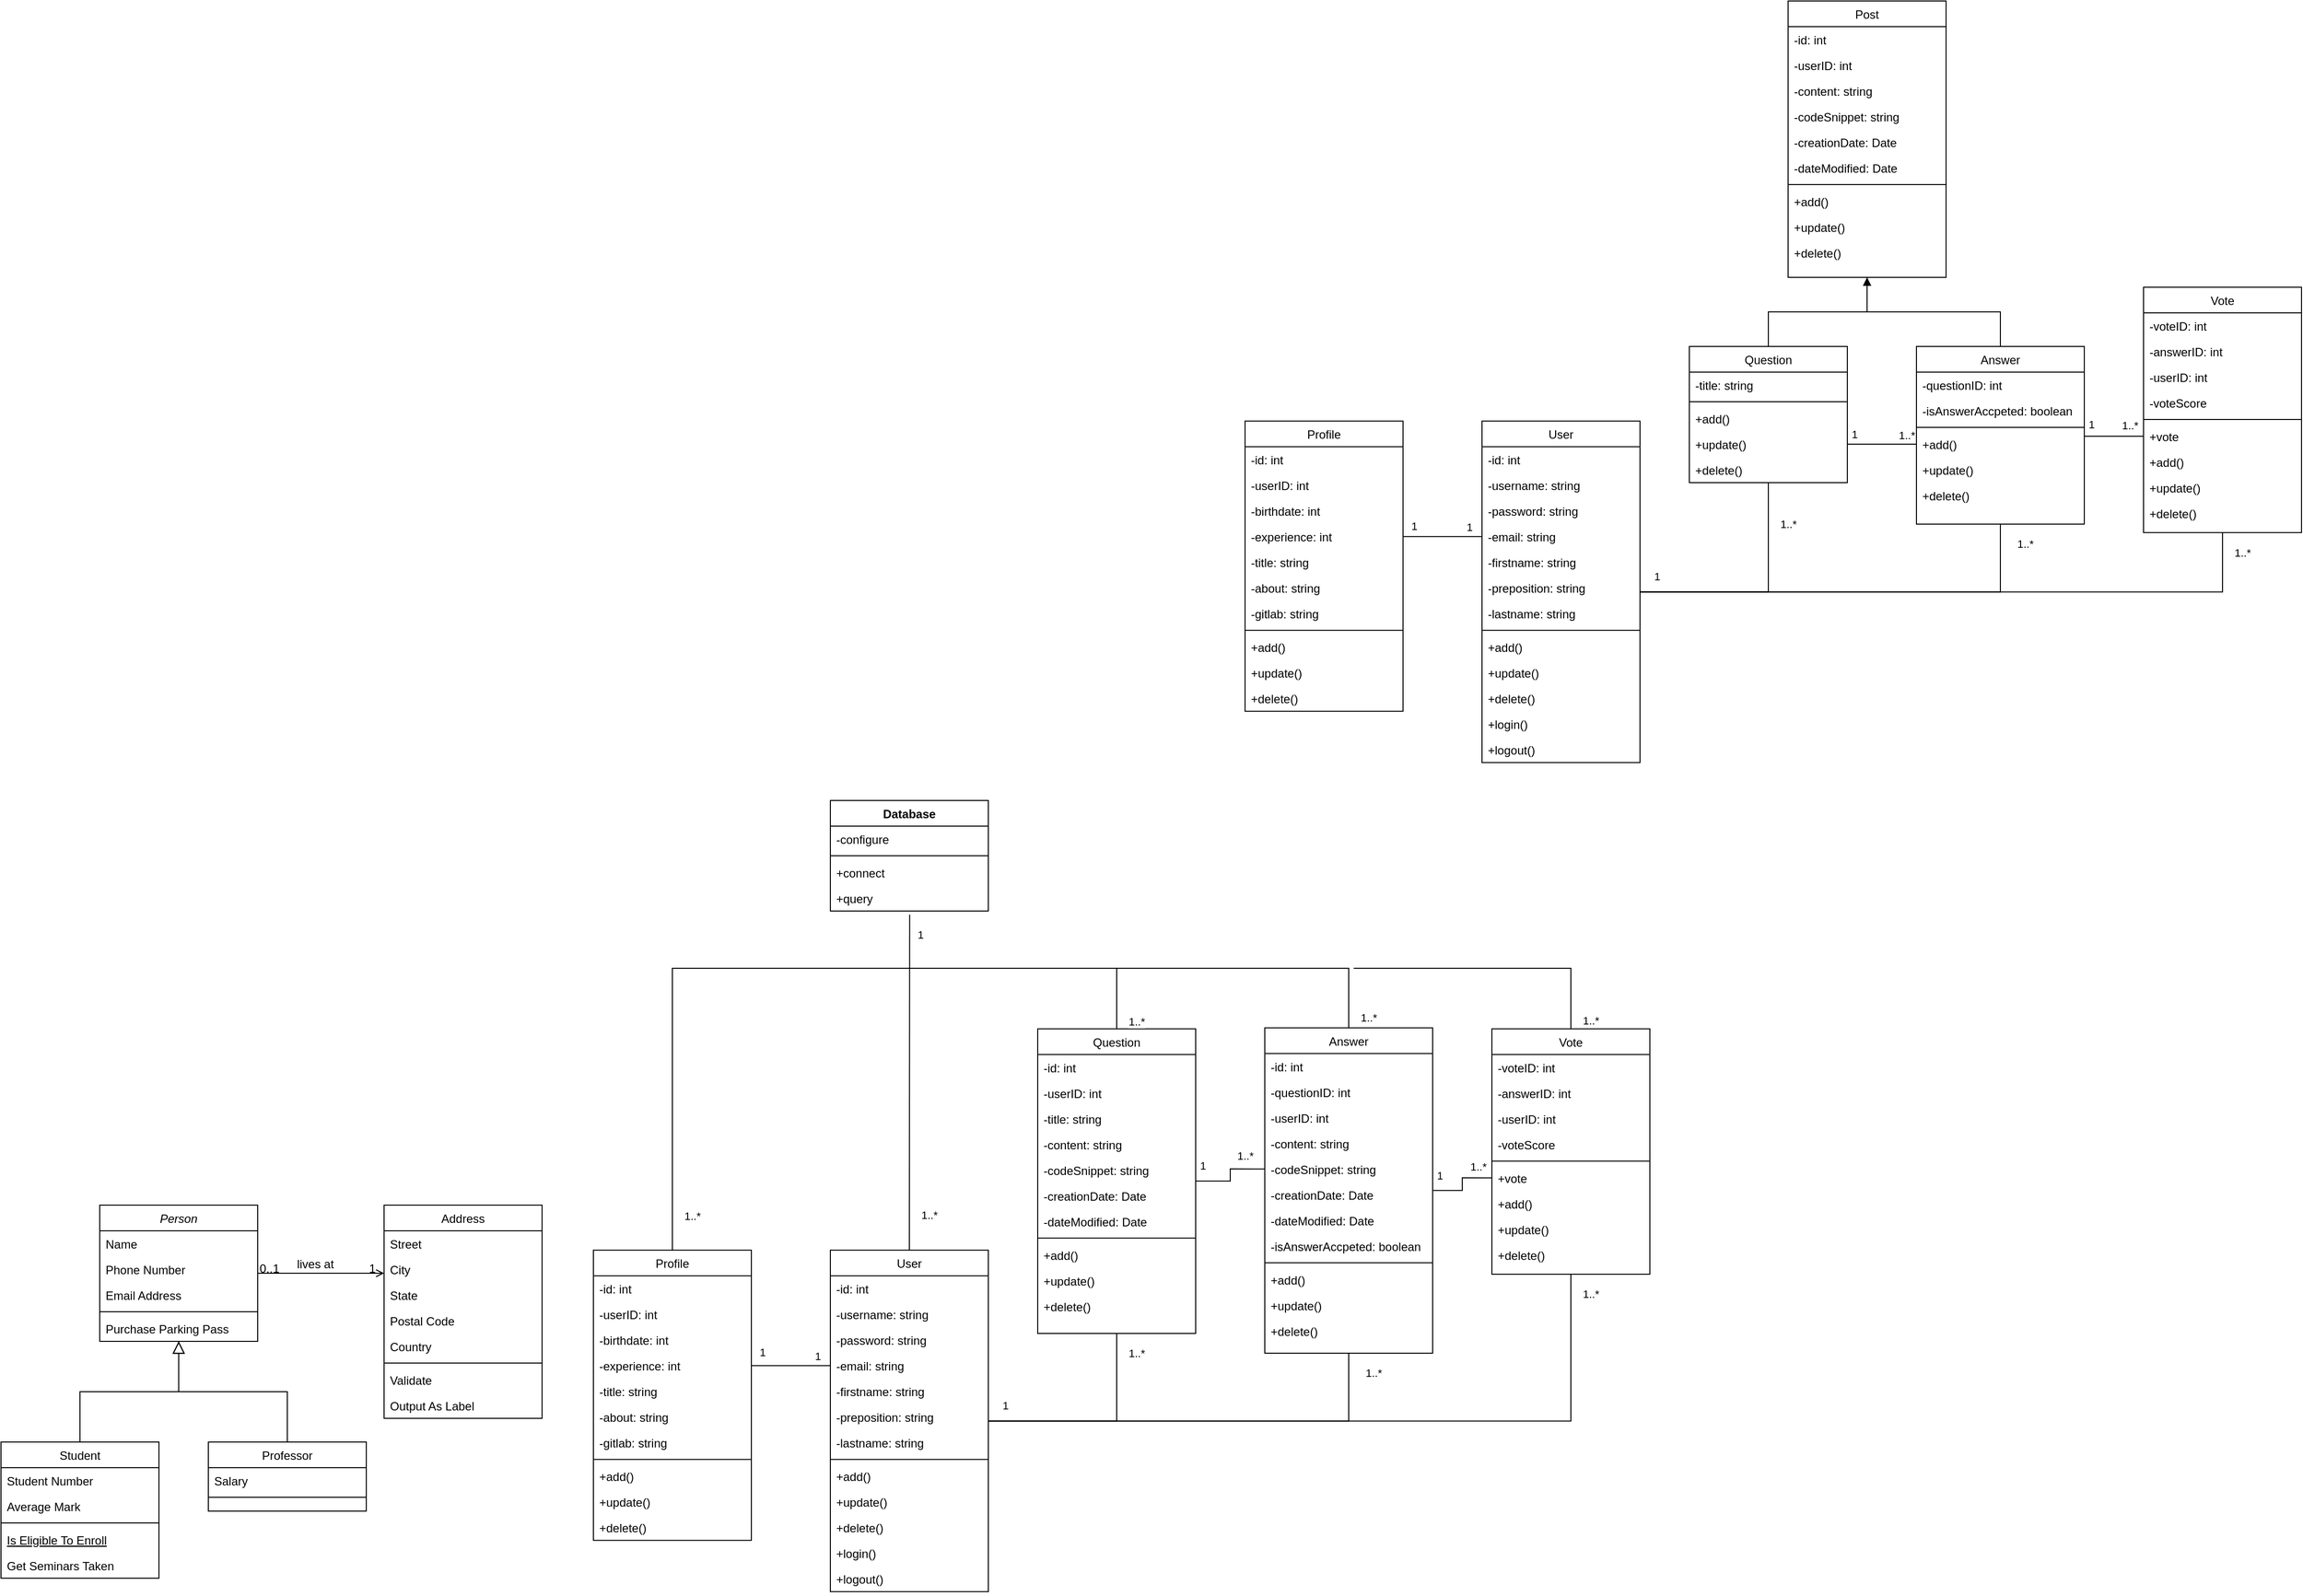 <mxfile version="22.1.4" type="device">
  <diagram id="C5RBs43oDa-KdzZeNtuy" name="Page-1">
    <mxGraphModel dx="1193" dy="2251" grid="1" gridSize="10" guides="1" tooltips="1" connect="1" arrows="1" fold="1" page="1" pageScale="1" pageWidth="827" pageHeight="1169" math="0" shadow="0">
      <root>
        <mxCell id="WIyWlLk6GJQsqaUBKTNV-0" />
        <mxCell id="WIyWlLk6GJQsqaUBKTNV-1" parent="WIyWlLk6GJQsqaUBKTNV-0" />
        <mxCell id="zkfFHV4jXpPFQw0GAbJ--0" value="Person" style="swimlane;fontStyle=2;align=center;verticalAlign=top;childLayout=stackLayout;horizontal=1;startSize=26;horizontalStack=0;resizeParent=1;resizeLast=0;collapsible=1;marginBottom=0;rounded=0;shadow=0;strokeWidth=1;" parent="WIyWlLk6GJQsqaUBKTNV-1" vertex="1">
          <mxGeometry x="220" y="120" width="160" height="138" as="geometry">
            <mxRectangle x="230" y="140" width="160" height="26" as="alternateBounds" />
          </mxGeometry>
        </mxCell>
        <mxCell id="zkfFHV4jXpPFQw0GAbJ--1" value="Name" style="text;align=left;verticalAlign=top;spacingLeft=4;spacingRight=4;overflow=hidden;rotatable=0;points=[[0,0.5],[1,0.5]];portConstraint=eastwest;" parent="zkfFHV4jXpPFQw0GAbJ--0" vertex="1">
          <mxGeometry y="26" width="160" height="26" as="geometry" />
        </mxCell>
        <mxCell id="zkfFHV4jXpPFQw0GAbJ--2" value="Phone Number" style="text;align=left;verticalAlign=top;spacingLeft=4;spacingRight=4;overflow=hidden;rotatable=0;points=[[0,0.5],[1,0.5]];portConstraint=eastwest;rounded=0;shadow=0;html=0;" parent="zkfFHV4jXpPFQw0GAbJ--0" vertex="1">
          <mxGeometry y="52" width="160" height="26" as="geometry" />
        </mxCell>
        <mxCell id="zkfFHV4jXpPFQw0GAbJ--3" value="Email Address" style="text;align=left;verticalAlign=top;spacingLeft=4;spacingRight=4;overflow=hidden;rotatable=0;points=[[0,0.5],[1,0.5]];portConstraint=eastwest;rounded=0;shadow=0;html=0;" parent="zkfFHV4jXpPFQw0GAbJ--0" vertex="1">
          <mxGeometry y="78" width="160" height="26" as="geometry" />
        </mxCell>
        <mxCell id="zkfFHV4jXpPFQw0GAbJ--4" value="" style="line;html=1;strokeWidth=1;align=left;verticalAlign=middle;spacingTop=-1;spacingLeft=3;spacingRight=3;rotatable=0;labelPosition=right;points=[];portConstraint=eastwest;" parent="zkfFHV4jXpPFQw0GAbJ--0" vertex="1">
          <mxGeometry y="104" width="160" height="8" as="geometry" />
        </mxCell>
        <mxCell id="zkfFHV4jXpPFQw0GAbJ--5" value="Purchase Parking Pass" style="text;align=left;verticalAlign=top;spacingLeft=4;spacingRight=4;overflow=hidden;rotatable=0;points=[[0,0.5],[1,0.5]];portConstraint=eastwest;" parent="zkfFHV4jXpPFQw0GAbJ--0" vertex="1">
          <mxGeometry y="112" width="160" height="26" as="geometry" />
        </mxCell>
        <mxCell id="zkfFHV4jXpPFQw0GAbJ--6" value="Student" style="swimlane;fontStyle=0;align=center;verticalAlign=top;childLayout=stackLayout;horizontal=1;startSize=26;horizontalStack=0;resizeParent=1;resizeLast=0;collapsible=1;marginBottom=0;rounded=0;shadow=0;strokeWidth=1;" parent="WIyWlLk6GJQsqaUBKTNV-1" vertex="1">
          <mxGeometry x="120" y="360" width="160" height="138" as="geometry">
            <mxRectangle x="130" y="380" width="160" height="26" as="alternateBounds" />
          </mxGeometry>
        </mxCell>
        <mxCell id="zkfFHV4jXpPFQw0GAbJ--7" value="Student Number" style="text;align=left;verticalAlign=top;spacingLeft=4;spacingRight=4;overflow=hidden;rotatable=0;points=[[0,0.5],[1,0.5]];portConstraint=eastwest;" parent="zkfFHV4jXpPFQw0GAbJ--6" vertex="1">
          <mxGeometry y="26" width="160" height="26" as="geometry" />
        </mxCell>
        <mxCell id="zkfFHV4jXpPFQw0GAbJ--8" value="Average Mark" style="text;align=left;verticalAlign=top;spacingLeft=4;spacingRight=4;overflow=hidden;rotatable=0;points=[[0,0.5],[1,0.5]];portConstraint=eastwest;rounded=0;shadow=0;html=0;" parent="zkfFHV4jXpPFQw0GAbJ--6" vertex="1">
          <mxGeometry y="52" width="160" height="26" as="geometry" />
        </mxCell>
        <mxCell id="zkfFHV4jXpPFQw0GAbJ--9" value="" style="line;html=1;strokeWidth=1;align=left;verticalAlign=middle;spacingTop=-1;spacingLeft=3;spacingRight=3;rotatable=0;labelPosition=right;points=[];portConstraint=eastwest;" parent="zkfFHV4jXpPFQw0GAbJ--6" vertex="1">
          <mxGeometry y="78" width="160" height="8" as="geometry" />
        </mxCell>
        <mxCell id="zkfFHV4jXpPFQw0GAbJ--10" value="Is Eligible To Enroll" style="text;align=left;verticalAlign=top;spacingLeft=4;spacingRight=4;overflow=hidden;rotatable=0;points=[[0,0.5],[1,0.5]];portConstraint=eastwest;fontStyle=4" parent="zkfFHV4jXpPFQw0GAbJ--6" vertex="1">
          <mxGeometry y="86" width="160" height="26" as="geometry" />
        </mxCell>
        <mxCell id="zkfFHV4jXpPFQw0GAbJ--11" value="Get Seminars Taken" style="text;align=left;verticalAlign=top;spacingLeft=4;spacingRight=4;overflow=hidden;rotatable=0;points=[[0,0.5],[1,0.5]];portConstraint=eastwest;" parent="zkfFHV4jXpPFQw0GAbJ--6" vertex="1">
          <mxGeometry y="112" width="160" height="26" as="geometry" />
        </mxCell>
        <mxCell id="zkfFHV4jXpPFQw0GAbJ--12" value="" style="endArrow=block;endSize=10;endFill=0;shadow=0;strokeWidth=1;rounded=0;edgeStyle=elbowEdgeStyle;elbow=vertical;" parent="WIyWlLk6GJQsqaUBKTNV-1" source="zkfFHV4jXpPFQw0GAbJ--6" target="zkfFHV4jXpPFQw0GAbJ--0" edge="1">
          <mxGeometry width="160" relative="1" as="geometry">
            <mxPoint x="200" y="203" as="sourcePoint" />
            <mxPoint x="200" y="203" as="targetPoint" />
          </mxGeometry>
        </mxCell>
        <mxCell id="zkfFHV4jXpPFQw0GAbJ--13" value="Professor" style="swimlane;fontStyle=0;align=center;verticalAlign=top;childLayout=stackLayout;horizontal=1;startSize=26;horizontalStack=0;resizeParent=1;resizeLast=0;collapsible=1;marginBottom=0;rounded=0;shadow=0;strokeWidth=1;" parent="WIyWlLk6GJQsqaUBKTNV-1" vertex="1">
          <mxGeometry x="330" y="360" width="160" height="70" as="geometry">
            <mxRectangle x="340" y="380" width="170" height="26" as="alternateBounds" />
          </mxGeometry>
        </mxCell>
        <mxCell id="zkfFHV4jXpPFQw0GAbJ--14" value="Salary" style="text;align=left;verticalAlign=top;spacingLeft=4;spacingRight=4;overflow=hidden;rotatable=0;points=[[0,0.5],[1,0.5]];portConstraint=eastwest;" parent="zkfFHV4jXpPFQw0GAbJ--13" vertex="1">
          <mxGeometry y="26" width="160" height="26" as="geometry" />
        </mxCell>
        <mxCell id="zkfFHV4jXpPFQw0GAbJ--15" value="" style="line;html=1;strokeWidth=1;align=left;verticalAlign=middle;spacingTop=-1;spacingLeft=3;spacingRight=3;rotatable=0;labelPosition=right;points=[];portConstraint=eastwest;" parent="zkfFHV4jXpPFQw0GAbJ--13" vertex="1">
          <mxGeometry y="52" width="160" height="8" as="geometry" />
        </mxCell>
        <mxCell id="zkfFHV4jXpPFQw0GAbJ--16" value="" style="endArrow=block;endSize=10;endFill=0;shadow=0;strokeWidth=1;rounded=0;edgeStyle=elbowEdgeStyle;elbow=vertical;" parent="WIyWlLk6GJQsqaUBKTNV-1" source="zkfFHV4jXpPFQw0GAbJ--13" target="zkfFHV4jXpPFQw0GAbJ--0" edge="1">
          <mxGeometry width="160" relative="1" as="geometry">
            <mxPoint x="210" y="373" as="sourcePoint" />
            <mxPoint x="310" y="271" as="targetPoint" />
          </mxGeometry>
        </mxCell>
        <mxCell id="zkfFHV4jXpPFQw0GAbJ--17" value="Address" style="swimlane;fontStyle=0;align=center;verticalAlign=top;childLayout=stackLayout;horizontal=1;startSize=26;horizontalStack=0;resizeParent=1;resizeLast=0;collapsible=1;marginBottom=0;rounded=0;shadow=0;strokeWidth=1;" parent="WIyWlLk6GJQsqaUBKTNV-1" vertex="1">
          <mxGeometry x="508" y="120" width="160" height="216" as="geometry">
            <mxRectangle x="550" y="140" width="160" height="26" as="alternateBounds" />
          </mxGeometry>
        </mxCell>
        <mxCell id="zkfFHV4jXpPFQw0GAbJ--18" value="Street" style="text;align=left;verticalAlign=top;spacingLeft=4;spacingRight=4;overflow=hidden;rotatable=0;points=[[0,0.5],[1,0.5]];portConstraint=eastwest;" parent="zkfFHV4jXpPFQw0GAbJ--17" vertex="1">
          <mxGeometry y="26" width="160" height="26" as="geometry" />
        </mxCell>
        <mxCell id="zkfFHV4jXpPFQw0GAbJ--19" value="City" style="text;align=left;verticalAlign=top;spacingLeft=4;spacingRight=4;overflow=hidden;rotatable=0;points=[[0,0.5],[1,0.5]];portConstraint=eastwest;rounded=0;shadow=0;html=0;" parent="zkfFHV4jXpPFQw0GAbJ--17" vertex="1">
          <mxGeometry y="52" width="160" height="26" as="geometry" />
        </mxCell>
        <mxCell id="zkfFHV4jXpPFQw0GAbJ--20" value="State" style="text;align=left;verticalAlign=top;spacingLeft=4;spacingRight=4;overflow=hidden;rotatable=0;points=[[0,0.5],[1,0.5]];portConstraint=eastwest;rounded=0;shadow=0;html=0;" parent="zkfFHV4jXpPFQw0GAbJ--17" vertex="1">
          <mxGeometry y="78" width="160" height="26" as="geometry" />
        </mxCell>
        <mxCell id="zkfFHV4jXpPFQw0GAbJ--21" value="Postal Code" style="text;align=left;verticalAlign=top;spacingLeft=4;spacingRight=4;overflow=hidden;rotatable=0;points=[[0,0.5],[1,0.5]];portConstraint=eastwest;rounded=0;shadow=0;html=0;" parent="zkfFHV4jXpPFQw0GAbJ--17" vertex="1">
          <mxGeometry y="104" width="160" height="26" as="geometry" />
        </mxCell>
        <mxCell id="zkfFHV4jXpPFQw0GAbJ--22" value="Country" style="text;align=left;verticalAlign=top;spacingLeft=4;spacingRight=4;overflow=hidden;rotatable=0;points=[[0,0.5],[1,0.5]];portConstraint=eastwest;rounded=0;shadow=0;html=0;" parent="zkfFHV4jXpPFQw0GAbJ--17" vertex="1">
          <mxGeometry y="130" width="160" height="26" as="geometry" />
        </mxCell>
        <mxCell id="zkfFHV4jXpPFQw0GAbJ--23" value="" style="line;html=1;strokeWidth=1;align=left;verticalAlign=middle;spacingTop=-1;spacingLeft=3;spacingRight=3;rotatable=0;labelPosition=right;points=[];portConstraint=eastwest;" parent="zkfFHV4jXpPFQw0GAbJ--17" vertex="1">
          <mxGeometry y="156" width="160" height="8" as="geometry" />
        </mxCell>
        <mxCell id="zkfFHV4jXpPFQw0GAbJ--24" value="Validate" style="text;align=left;verticalAlign=top;spacingLeft=4;spacingRight=4;overflow=hidden;rotatable=0;points=[[0,0.5],[1,0.5]];portConstraint=eastwest;" parent="zkfFHV4jXpPFQw0GAbJ--17" vertex="1">
          <mxGeometry y="164" width="160" height="26" as="geometry" />
        </mxCell>
        <mxCell id="zkfFHV4jXpPFQw0GAbJ--25" value="Output As Label" style="text;align=left;verticalAlign=top;spacingLeft=4;spacingRight=4;overflow=hidden;rotatable=0;points=[[0,0.5],[1,0.5]];portConstraint=eastwest;" parent="zkfFHV4jXpPFQw0GAbJ--17" vertex="1">
          <mxGeometry y="190" width="160" height="26" as="geometry" />
        </mxCell>
        <mxCell id="zkfFHV4jXpPFQw0GAbJ--26" value="" style="endArrow=open;shadow=0;strokeWidth=1;rounded=0;endFill=1;edgeStyle=elbowEdgeStyle;elbow=vertical;" parent="WIyWlLk6GJQsqaUBKTNV-1" source="zkfFHV4jXpPFQw0GAbJ--0" target="zkfFHV4jXpPFQw0GAbJ--17" edge="1">
          <mxGeometry x="0.5" y="41" relative="1" as="geometry">
            <mxPoint x="380" y="192" as="sourcePoint" />
            <mxPoint x="540" y="192" as="targetPoint" />
            <mxPoint x="-40" y="32" as="offset" />
          </mxGeometry>
        </mxCell>
        <mxCell id="zkfFHV4jXpPFQw0GAbJ--27" value="0..1" style="resizable=0;align=left;verticalAlign=bottom;labelBackgroundColor=none;fontSize=12;" parent="zkfFHV4jXpPFQw0GAbJ--26" connectable="0" vertex="1">
          <mxGeometry x="-1" relative="1" as="geometry">
            <mxPoint y="4" as="offset" />
          </mxGeometry>
        </mxCell>
        <mxCell id="zkfFHV4jXpPFQw0GAbJ--28" value="1" style="resizable=0;align=right;verticalAlign=bottom;labelBackgroundColor=none;fontSize=12;" parent="zkfFHV4jXpPFQw0GAbJ--26" connectable="0" vertex="1">
          <mxGeometry x="1" relative="1" as="geometry">
            <mxPoint x="-7" y="4" as="offset" />
          </mxGeometry>
        </mxCell>
        <mxCell id="zkfFHV4jXpPFQw0GAbJ--29" value="lives at" style="text;html=1;resizable=0;points=[];;align=center;verticalAlign=middle;labelBackgroundColor=none;rounded=0;shadow=0;strokeWidth=1;fontSize=12;" parent="zkfFHV4jXpPFQw0GAbJ--26" vertex="1" connectable="0">
          <mxGeometry x="0.5" y="49" relative="1" as="geometry">
            <mxPoint x="-38" y="40" as="offset" />
          </mxGeometry>
        </mxCell>
        <mxCell id="6Ti2KHRm0o-XwmmQZrWa-159" style="edgeStyle=orthogonalEdgeStyle;rounded=0;orthogonalLoop=1;jettySize=auto;html=1;entryX=0.5;entryY=1;entryDx=0;entryDy=0;endArrow=none;endFill=0;" edge="1" parent="WIyWlLk6GJQsqaUBKTNV-1" source="6Ti2KHRm0o-XwmmQZrWa-0" target="6Ti2KHRm0o-XwmmQZrWa-9">
          <mxGeometry relative="1" as="geometry">
            <mxPoint x="1260" y="330" as="targetPoint" />
          </mxGeometry>
        </mxCell>
        <mxCell id="6Ti2KHRm0o-XwmmQZrWa-161" style="edgeStyle=orthogonalEdgeStyle;rounded=0;orthogonalLoop=1;jettySize=auto;html=1;entryX=0.5;entryY=1;entryDx=0;entryDy=0;endArrow=none;endFill=0;" edge="1" parent="WIyWlLk6GJQsqaUBKTNV-1" source="6Ti2KHRm0o-XwmmQZrWa-0" target="6Ti2KHRm0o-XwmmQZrWa-32">
          <mxGeometry relative="1" as="geometry" />
        </mxCell>
        <mxCell id="6Ti2KHRm0o-XwmmQZrWa-162" style="edgeStyle=orthogonalEdgeStyle;rounded=0;orthogonalLoop=1;jettySize=auto;html=1;entryX=0.5;entryY=1;entryDx=0;entryDy=0;endArrow=none;endFill=0;" edge="1" parent="WIyWlLk6GJQsqaUBKTNV-1" source="6Ti2KHRm0o-XwmmQZrWa-0" target="6Ti2KHRm0o-XwmmQZrWa-49">
          <mxGeometry relative="1" as="geometry" />
        </mxCell>
        <mxCell id="6Ti2KHRm0o-XwmmQZrWa-0" value="User" style="swimlane;fontStyle=0;align=center;verticalAlign=top;childLayout=stackLayout;horizontal=1;startSize=26;horizontalStack=0;resizeParent=1;resizeLast=0;collapsible=1;marginBottom=0;rounded=0;shadow=0;strokeWidth=1;" vertex="1" parent="WIyWlLk6GJQsqaUBKTNV-1">
          <mxGeometry x="960" y="165.67" width="160" height="346" as="geometry">
            <mxRectangle x="550" y="140" width="160" height="26" as="alternateBounds" />
          </mxGeometry>
        </mxCell>
        <mxCell id="6Ti2KHRm0o-XwmmQZrWa-1" value="-id: int" style="text;align=left;verticalAlign=top;spacingLeft=4;spacingRight=4;overflow=hidden;rotatable=0;points=[[0,0.5],[1,0.5]];portConstraint=eastwest;" vertex="1" parent="6Ti2KHRm0o-XwmmQZrWa-0">
          <mxGeometry y="26" width="160" height="26" as="geometry" />
        </mxCell>
        <mxCell id="6Ti2KHRm0o-XwmmQZrWa-2" value="-username: string" style="text;align=left;verticalAlign=top;spacingLeft=4;spacingRight=4;overflow=hidden;rotatable=0;points=[[0,0.5],[1,0.5]];portConstraint=eastwest;rounded=0;shadow=0;html=0;" vertex="1" parent="6Ti2KHRm0o-XwmmQZrWa-0">
          <mxGeometry y="52" width="160" height="26" as="geometry" />
        </mxCell>
        <mxCell id="6Ti2KHRm0o-XwmmQZrWa-3" value="-password: string" style="text;align=left;verticalAlign=top;spacingLeft=4;spacingRight=4;overflow=hidden;rotatable=0;points=[[0,0.5],[1,0.5]];portConstraint=eastwest;rounded=0;shadow=0;html=0;" vertex="1" parent="6Ti2KHRm0o-XwmmQZrWa-0">
          <mxGeometry y="78" width="160" height="26" as="geometry" />
        </mxCell>
        <mxCell id="6Ti2KHRm0o-XwmmQZrWa-4" value="-email: string" style="text;align=left;verticalAlign=top;spacingLeft=4;spacingRight=4;overflow=hidden;rotatable=0;points=[[0,0.5],[1,0.5]];portConstraint=eastwest;rounded=0;shadow=0;html=0;" vertex="1" parent="6Ti2KHRm0o-XwmmQZrWa-0">
          <mxGeometry y="104" width="160" height="26" as="geometry" />
        </mxCell>
        <mxCell id="6Ti2KHRm0o-XwmmQZrWa-5" value="-firstname: string" style="text;align=left;verticalAlign=top;spacingLeft=4;spacingRight=4;overflow=hidden;rotatable=0;points=[[0,0.5],[1,0.5]];portConstraint=eastwest;rounded=0;shadow=0;html=0;" vertex="1" parent="6Ti2KHRm0o-XwmmQZrWa-0">
          <mxGeometry y="130" width="160" height="26" as="geometry" />
        </mxCell>
        <mxCell id="6Ti2KHRm0o-XwmmQZrWa-28" value="-preposition: string" style="text;align=left;verticalAlign=top;spacingLeft=4;spacingRight=4;overflow=hidden;rotatable=0;points=[[0,0.5],[1,0.5]];portConstraint=eastwest;rounded=0;shadow=0;html=0;" vertex="1" parent="6Ti2KHRm0o-XwmmQZrWa-0">
          <mxGeometry y="156" width="160" height="26" as="geometry" />
        </mxCell>
        <mxCell id="6Ti2KHRm0o-XwmmQZrWa-29" value="-lastname: string" style="text;align=left;verticalAlign=top;spacingLeft=4;spacingRight=4;overflow=hidden;rotatable=0;points=[[0,0.5],[1,0.5]];portConstraint=eastwest;rounded=0;shadow=0;html=0;" vertex="1" parent="6Ti2KHRm0o-XwmmQZrWa-0">
          <mxGeometry y="182" width="160" height="26" as="geometry" />
        </mxCell>
        <mxCell id="6Ti2KHRm0o-XwmmQZrWa-6" value="" style="line;html=1;strokeWidth=1;align=left;verticalAlign=middle;spacingTop=-1;spacingLeft=3;spacingRight=3;rotatable=0;labelPosition=right;points=[];portConstraint=eastwest;" vertex="1" parent="6Ti2KHRm0o-XwmmQZrWa-0">
          <mxGeometry y="208" width="160" height="8" as="geometry" />
        </mxCell>
        <mxCell id="6Ti2KHRm0o-XwmmQZrWa-114" value="+add() " style="text;align=left;verticalAlign=top;spacingLeft=4;spacingRight=4;overflow=hidden;rotatable=0;points=[[0,0.5],[1,0.5]];portConstraint=eastwest;rounded=0;shadow=0;html=0;" vertex="1" parent="6Ti2KHRm0o-XwmmQZrWa-0">
          <mxGeometry y="216" width="160" height="26" as="geometry" />
        </mxCell>
        <mxCell id="6Ti2KHRm0o-XwmmQZrWa-111" value="+update()" style="text;align=left;verticalAlign=top;spacingLeft=4;spacingRight=4;overflow=hidden;rotatable=0;points=[[0,0.5],[1,0.5]];portConstraint=eastwest;rounded=0;shadow=0;html=0;" vertex="1" parent="6Ti2KHRm0o-XwmmQZrWa-0">
          <mxGeometry y="242" width="160" height="26" as="geometry" />
        </mxCell>
        <mxCell id="6Ti2KHRm0o-XwmmQZrWa-115" value="+delete()" style="text;align=left;verticalAlign=top;spacingLeft=4;spacingRight=4;overflow=hidden;rotatable=0;points=[[0,0.5],[1,0.5]];portConstraint=eastwest;rounded=0;shadow=0;html=0;" vertex="1" parent="6Ti2KHRm0o-XwmmQZrWa-0">
          <mxGeometry y="268" width="160" height="26" as="geometry" />
        </mxCell>
        <mxCell id="6Ti2KHRm0o-XwmmQZrWa-118" value="+login()" style="text;align=left;verticalAlign=top;spacingLeft=4;spacingRight=4;overflow=hidden;rotatable=0;points=[[0,0.5],[1,0.5]];portConstraint=eastwest;rounded=0;shadow=0;html=0;" vertex="1" parent="6Ti2KHRm0o-XwmmQZrWa-0">
          <mxGeometry y="294" width="160" height="26" as="geometry" />
        </mxCell>
        <mxCell id="6Ti2KHRm0o-XwmmQZrWa-119" value="+logout()" style="text;align=left;verticalAlign=top;spacingLeft=4;spacingRight=4;overflow=hidden;rotatable=0;points=[[0,0.5],[1,0.5]];portConstraint=eastwest;rounded=0;shadow=0;html=0;" vertex="1" parent="6Ti2KHRm0o-XwmmQZrWa-0">
          <mxGeometry y="320" width="160" height="26" as="geometry" />
        </mxCell>
        <mxCell id="6Ti2KHRm0o-XwmmQZrWa-171" style="edgeStyle=orthogonalEdgeStyle;rounded=0;orthogonalLoop=1;jettySize=auto;html=1;entryX=0;entryY=0.5;entryDx=0;entryDy=0;startArrow=none;startFill=0;endArrow=none;endFill=0;" edge="1" parent="WIyWlLk6GJQsqaUBKTNV-1" source="6Ti2KHRm0o-XwmmQZrWa-9" target="6Ti2KHRm0o-XwmmQZrWa-37">
          <mxGeometry relative="1" as="geometry" />
        </mxCell>
        <mxCell id="6Ti2KHRm0o-XwmmQZrWa-9" value="Question" style="swimlane;fontStyle=0;align=center;verticalAlign=top;childLayout=stackLayout;horizontal=1;startSize=26;horizontalStack=0;resizeParent=1;resizeLast=0;collapsible=1;marginBottom=0;rounded=0;shadow=0;strokeWidth=1;" vertex="1" parent="WIyWlLk6GJQsqaUBKTNV-1">
          <mxGeometry x="1170" y="-58.66" width="160" height="308.66" as="geometry">
            <mxRectangle x="550" y="140" width="160" height="26" as="alternateBounds" />
          </mxGeometry>
        </mxCell>
        <mxCell id="6Ti2KHRm0o-XwmmQZrWa-10" value="-id: int" style="text;align=left;verticalAlign=top;spacingLeft=4;spacingRight=4;overflow=hidden;rotatable=0;points=[[0,0.5],[1,0.5]];portConstraint=eastwest;" vertex="1" parent="6Ti2KHRm0o-XwmmQZrWa-9">
          <mxGeometry y="26" width="160" height="26" as="geometry" />
        </mxCell>
        <mxCell id="6Ti2KHRm0o-XwmmQZrWa-11" value="-userID: int" style="text;align=left;verticalAlign=top;spacingLeft=4;spacingRight=4;overflow=hidden;rotatable=0;points=[[0,0.5],[1,0.5]];portConstraint=eastwest;rounded=0;shadow=0;html=0;" vertex="1" parent="6Ti2KHRm0o-XwmmQZrWa-9">
          <mxGeometry y="52" width="160" height="26" as="geometry" />
        </mxCell>
        <mxCell id="6Ti2KHRm0o-XwmmQZrWa-12" value="-title: string" style="text;align=left;verticalAlign=top;spacingLeft=4;spacingRight=4;overflow=hidden;rotatable=0;points=[[0,0.5],[1,0.5]];portConstraint=eastwest;rounded=0;shadow=0;html=0;" vertex="1" parent="6Ti2KHRm0o-XwmmQZrWa-9">
          <mxGeometry y="78" width="160" height="26" as="geometry" />
        </mxCell>
        <mxCell id="6Ti2KHRm0o-XwmmQZrWa-13" value="-content: string" style="text;align=left;verticalAlign=top;spacingLeft=4;spacingRight=4;overflow=hidden;rotatable=0;points=[[0,0.5],[1,0.5]];portConstraint=eastwest;rounded=0;shadow=0;html=0;" vertex="1" parent="6Ti2KHRm0o-XwmmQZrWa-9">
          <mxGeometry y="104" width="160" height="26" as="geometry" />
        </mxCell>
        <mxCell id="6Ti2KHRm0o-XwmmQZrWa-14" value="-codeSnippet: string" style="text;align=left;verticalAlign=top;spacingLeft=4;spacingRight=4;overflow=hidden;rotatable=0;points=[[0,0.5],[1,0.5]];portConstraint=eastwest;rounded=0;shadow=0;html=0;" vertex="1" parent="6Ti2KHRm0o-XwmmQZrWa-9">
          <mxGeometry y="130" width="160" height="26" as="geometry" />
        </mxCell>
        <mxCell id="6Ti2KHRm0o-XwmmQZrWa-30" value="-creationDate: Date" style="text;align=left;verticalAlign=top;spacingLeft=4;spacingRight=4;overflow=hidden;rotatable=0;points=[[0,0.5],[1,0.5]];portConstraint=eastwest;rounded=0;shadow=0;html=0;" vertex="1" parent="6Ti2KHRm0o-XwmmQZrWa-9">
          <mxGeometry y="156" width="160" height="26" as="geometry" />
        </mxCell>
        <mxCell id="6Ti2KHRm0o-XwmmQZrWa-31" value="-dateModified: Date" style="text;align=left;verticalAlign=top;spacingLeft=4;spacingRight=4;overflow=hidden;rotatable=0;points=[[0,0.5],[1,0.5]];portConstraint=eastwest;rounded=0;shadow=0;html=0;" vertex="1" parent="6Ti2KHRm0o-XwmmQZrWa-9">
          <mxGeometry y="182" width="160" height="26" as="geometry" />
        </mxCell>
        <mxCell id="6Ti2KHRm0o-XwmmQZrWa-15" value="" style="line;html=1;strokeWidth=1;align=left;verticalAlign=middle;spacingTop=-1;spacingLeft=3;spacingRight=3;rotatable=0;labelPosition=right;points=[];portConstraint=eastwest;" vertex="1" parent="6Ti2KHRm0o-XwmmQZrWa-9">
          <mxGeometry y="208" width="160" height="8" as="geometry" />
        </mxCell>
        <mxCell id="6Ti2KHRm0o-XwmmQZrWa-124" value="+add() " style="text;align=left;verticalAlign=top;spacingLeft=4;spacingRight=4;overflow=hidden;rotatable=0;points=[[0,0.5],[1,0.5]];portConstraint=eastwest;rounded=0;shadow=0;html=0;" vertex="1" parent="6Ti2KHRm0o-XwmmQZrWa-9">
          <mxGeometry y="216" width="160" height="26" as="geometry" />
        </mxCell>
        <mxCell id="6Ti2KHRm0o-XwmmQZrWa-126" value="+update()" style="text;align=left;verticalAlign=top;spacingLeft=4;spacingRight=4;overflow=hidden;rotatable=0;points=[[0,0.5],[1,0.5]];portConstraint=eastwest;rounded=0;shadow=0;html=0;" vertex="1" parent="6Ti2KHRm0o-XwmmQZrWa-9">
          <mxGeometry y="242" width="160" height="26" as="geometry" />
        </mxCell>
        <mxCell id="6Ti2KHRm0o-XwmmQZrWa-125" value="+delete()" style="text;align=left;verticalAlign=top;spacingLeft=4;spacingRight=4;overflow=hidden;rotatable=0;points=[[0,0.5],[1,0.5]];portConstraint=eastwest;rounded=0;shadow=0;html=0;" vertex="1" parent="6Ti2KHRm0o-XwmmQZrWa-9">
          <mxGeometry y="268" width="160" height="26" as="geometry" />
        </mxCell>
        <mxCell id="6Ti2KHRm0o-XwmmQZrWa-175" style="edgeStyle=orthogonalEdgeStyle;rounded=0;orthogonalLoop=1;jettySize=auto;html=1;entryX=0;entryY=0.5;entryDx=0;entryDy=0;endArrow=none;endFill=0;startArrow=none;startFill=0;" edge="1" parent="WIyWlLk6GJQsqaUBKTNV-1" source="6Ti2KHRm0o-XwmmQZrWa-32" target="6Ti2KHRm0o-XwmmQZrWa-60">
          <mxGeometry relative="1" as="geometry" />
        </mxCell>
        <mxCell id="6Ti2KHRm0o-XwmmQZrWa-32" value="Answer" style="swimlane;fontStyle=0;align=center;verticalAlign=top;childLayout=stackLayout;horizontal=1;startSize=26;horizontalStack=0;resizeParent=1;resizeLast=0;collapsible=1;marginBottom=0;rounded=0;shadow=0;strokeWidth=1;" vertex="1" parent="WIyWlLk6GJQsqaUBKTNV-1">
          <mxGeometry x="1400" y="-59.66" width="170" height="329.66" as="geometry">
            <mxRectangle x="550" y="140" width="160" height="26" as="alternateBounds" />
          </mxGeometry>
        </mxCell>
        <mxCell id="6Ti2KHRm0o-XwmmQZrWa-33" value="-id: int" style="text;align=left;verticalAlign=top;spacingLeft=4;spacingRight=4;overflow=hidden;rotatable=0;points=[[0,0.5],[1,0.5]];portConstraint=eastwest;" vertex="1" parent="6Ti2KHRm0o-XwmmQZrWa-32">
          <mxGeometry y="26" width="170" height="26" as="geometry" />
        </mxCell>
        <mxCell id="6Ti2KHRm0o-XwmmQZrWa-43" value="-questionID: int" style="text;align=left;verticalAlign=top;spacingLeft=4;spacingRight=4;overflow=hidden;rotatable=0;points=[[0,0.5],[1,0.5]];portConstraint=eastwest;" vertex="1" parent="6Ti2KHRm0o-XwmmQZrWa-32">
          <mxGeometry y="52" width="170" height="26" as="geometry" />
        </mxCell>
        <mxCell id="6Ti2KHRm0o-XwmmQZrWa-34" value="-userID: int" style="text;align=left;verticalAlign=top;spacingLeft=4;spacingRight=4;overflow=hidden;rotatable=0;points=[[0,0.5],[1,0.5]];portConstraint=eastwest;rounded=0;shadow=0;html=0;" vertex="1" parent="6Ti2KHRm0o-XwmmQZrWa-32">
          <mxGeometry y="78" width="170" height="26" as="geometry" />
        </mxCell>
        <mxCell id="6Ti2KHRm0o-XwmmQZrWa-36" value="-content: string" style="text;align=left;verticalAlign=top;spacingLeft=4;spacingRight=4;overflow=hidden;rotatable=0;points=[[0,0.5],[1,0.5]];portConstraint=eastwest;rounded=0;shadow=0;html=0;" vertex="1" parent="6Ti2KHRm0o-XwmmQZrWa-32">
          <mxGeometry y="104" width="170" height="26" as="geometry" />
        </mxCell>
        <mxCell id="6Ti2KHRm0o-XwmmQZrWa-37" value="-codeSnippet: string" style="text;align=left;verticalAlign=top;spacingLeft=4;spacingRight=4;overflow=hidden;rotatable=0;points=[[0,0.5],[1,0.5]];portConstraint=eastwest;rounded=0;shadow=0;html=0;" vertex="1" parent="6Ti2KHRm0o-XwmmQZrWa-32">
          <mxGeometry y="130" width="170" height="26" as="geometry" />
        </mxCell>
        <mxCell id="6Ti2KHRm0o-XwmmQZrWa-38" value="-creationDate: Date" style="text;align=left;verticalAlign=top;spacingLeft=4;spacingRight=4;overflow=hidden;rotatable=0;points=[[0,0.5],[1,0.5]];portConstraint=eastwest;rounded=0;shadow=0;html=0;" vertex="1" parent="6Ti2KHRm0o-XwmmQZrWa-32">
          <mxGeometry y="156" width="170" height="26" as="geometry" />
        </mxCell>
        <mxCell id="6Ti2KHRm0o-XwmmQZrWa-39" value="-dateModified: Date" style="text;align=left;verticalAlign=top;spacingLeft=4;spacingRight=4;overflow=hidden;rotatable=0;points=[[0,0.5],[1,0.5]];portConstraint=eastwest;rounded=0;shadow=0;html=0;" vertex="1" parent="6Ti2KHRm0o-XwmmQZrWa-32">
          <mxGeometry y="182" width="170" height="26" as="geometry" />
        </mxCell>
        <mxCell id="6Ti2KHRm0o-XwmmQZrWa-44" value="-isAnswerAccpeted: boolean" style="text;align=left;verticalAlign=top;spacingLeft=4;spacingRight=4;overflow=hidden;rotatable=0;points=[[0,0.5],[1,0.5]];portConstraint=eastwest;rounded=0;shadow=0;html=0;" vertex="1" parent="6Ti2KHRm0o-XwmmQZrWa-32">
          <mxGeometry y="208" width="170" height="26" as="geometry" />
        </mxCell>
        <mxCell id="6Ti2KHRm0o-XwmmQZrWa-40" value="" style="line;html=1;strokeWidth=1;align=left;verticalAlign=middle;spacingTop=-1;spacingLeft=3;spacingRight=3;rotatable=0;labelPosition=right;points=[];portConstraint=eastwest;" vertex="1" parent="6Ti2KHRm0o-XwmmQZrWa-32">
          <mxGeometry y="234" width="170" height="8" as="geometry" />
        </mxCell>
        <mxCell id="6Ti2KHRm0o-XwmmQZrWa-127" value="+add() " style="text;align=left;verticalAlign=top;spacingLeft=4;spacingRight=4;overflow=hidden;rotatable=0;points=[[0,0.5],[1,0.5]];portConstraint=eastwest;rounded=0;shadow=0;html=0;" vertex="1" parent="6Ti2KHRm0o-XwmmQZrWa-32">
          <mxGeometry y="242" width="170" height="26" as="geometry" />
        </mxCell>
        <mxCell id="6Ti2KHRm0o-XwmmQZrWa-128" value="+update()" style="text;align=left;verticalAlign=top;spacingLeft=4;spacingRight=4;overflow=hidden;rotatable=0;points=[[0,0.5],[1,0.5]];portConstraint=eastwest;rounded=0;shadow=0;html=0;" vertex="1" parent="6Ti2KHRm0o-XwmmQZrWa-32">
          <mxGeometry y="268" width="170" height="26" as="geometry" />
        </mxCell>
        <mxCell id="6Ti2KHRm0o-XwmmQZrWa-129" value="+delete()" style="text;align=left;verticalAlign=top;spacingLeft=4;spacingRight=4;overflow=hidden;rotatable=0;points=[[0,0.5],[1,0.5]];portConstraint=eastwest;rounded=0;shadow=0;html=0;" vertex="1" parent="6Ti2KHRm0o-XwmmQZrWa-32">
          <mxGeometry y="294" width="170" height="26" as="geometry" />
        </mxCell>
        <mxCell id="6Ti2KHRm0o-XwmmQZrWa-49" value="Vote" style="swimlane;fontStyle=0;align=center;verticalAlign=top;childLayout=stackLayout;horizontal=1;startSize=26;horizontalStack=0;resizeParent=1;resizeLast=0;collapsible=1;marginBottom=0;rounded=0;shadow=0;strokeWidth=1;" vertex="1" parent="WIyWlLk6GJQsqaUBKTNV-1">
          <mxGeometry x="1630" y="-58.66" width="160" height="248.66" as="geometry">
            <mxRectangle x="550" y="140" width="160" height="26" as="alternateBounds" />
          </mxGeometry>
        </mxCell>
        <mxCell id="6Ti2KHRm0o-XwmmQZrWa-51" value="-voteID: int" style="text;align=left;verticalAlign=top;spacingLeft=4;spacingRight=4;overflow=hidden;rotatable=0;points=[[0,0.5],[1,0.5]];portConstraint=eastwest;rounded=0;shadow=0;html=0;" vertex="1" parent="6Ti2KHRm0o-XwmmQZrWa-49">
          <mxGeometry y="26" width="160" height="26" as="geometry" />
        </mxCell>
        <mxCell id="6Ti2KHRm0o-XwmmQZrWa-53" value="-answerID: int" style="text;align=left;verticalAlign=top;spacingLeft=4;spacingRight=4;overflow=hidden;rotatable=0;points=[[0,0.5],[1,0.5]];portConstraint=eastwest;rounded=0;shadow=0;html=0;" vertex="1" parent="6Ti2KHRm0o-XwmmQZrWa-49">
          <mxGeometry y="52" width="160" height="26" as="geometry" />
        </mxCell>
        <mxCell id="6Ti2KHRm0o-XwmmQZrWa-52" value="-userID: int" style="text;align=left;verticalAlign=top;spacingLeft=4;spacingRight=4;overflow=hidden;rotatable=0;points=[[0,0.5],[1,0.5]];portConstraint=eastwest;rounded=0;shadow=0;html=0;" vertex="1" parent="6Ti2KHRm0o-XwmmQZrWa-49">
          <mxGeometry y="78" width="160" height="26" as="geometry" />
        </mxCell>
        <mxCell id="6Ti2KHRm0o-XwmmQZrWa-54" value="-voteScore" style="text;align=left;verticalAlign=top;spacingLeft=4;spacingRight=4;overflow=hidden;rotatable=0;points=[[0,0.5],[1,0.5]];portConstraint=eastwest;rounded=0;shadow=0;html=0;" vertex="1" parent="6Ti2KHRm0o-XwmmQZrWa-49">
          <mxGeometry y="104" width="160" height="26" as="geometry" />
        </mxCell>
        <mxCell id="6Ti2KHRm0o-XwmmQZrWa-57" value="" style="line;html=1;strokeWidth=1;align=left;verticalAlign=middle;spacingTop=-1;spacingLeft=3;spacingRight=3;rotatable=0;labelPosition=right;points=[];portConstraint=eastwest;" vertex="1" parent="6Ti2KHRm0o-XwmmQZrWa-49">
          <mxGeometry y="130" width="160" height="8" as="geometry" />
        </mxCell>
        <mxCell id="6Ti2KHRm0o-XwmmQZrWa-60" value="+vote" style="text;align=left;verticalAlign=top;spacingLeft=4;spacingRight=4;overflow=hidden;rotatable=0;points=[[0,0.5],[1,0.5]];portConstraint=eastwest;" vertex="1" parent="6Ti2KHRm0o-XwmmQZrWa-49">
          <mxGeometry y="138" width="160" height="26" as="geometry" />
        </mxCell>
        <mxCell id="6Ti2KHRm0o-XwmmQZrWa-130" value="+add() " style="text;align=left;verticalAlign=top;spacingLeft=4;spacingRight=4;overflow=hidden;rotatable=0;points=[[0,0.5],[1,0.5]];portConstraint=eastwest;rounded=0;shadow=0;html=0;" vertex="1" parent="6Ti2KHRm0o-XwmmQZrWa-49">
          <mxGeometry y="164" width="160" height="26" as="geometry" />
        </mxCell>
        <mxCell id="6Ti2KHRm0o-XwmmQZrWa-131" value="+update()" style="text;align=left;verticalAlign=top;spacingLeft=4;spacingRight=4;overflow=hidden;rotatable=0;points=[[0,0.5],[1,0.5]];portConstraint=eastwest;rounded=0;shadow=0;html=0;" vertex="1" parent="6Ti2KHRm0o-XwmmQZrWa-49">
          <mxGeometry y="190" width="160" height="26" as="geometry" />
        </mxCell>
        <mxCell id="6Ti2KHRm0o-XwmmQZrWa-132" value="+delete()" style="text;align=left;verticalAlign=top;spacingLeft=4;spacingRight=4;overflow=hidden;rotatable=0;points=[[0,0.5],[1,0.5]];portConstraint=eastwest;rounded=0;shadow=0;html=0;" vertex="1" parent="6Ti2KHRm0o-XwmmQZrWa-49">
          <mxGeometry y="216" width="160" height="26" as="geometry" />
        </mxCell>
        <mxCell id="6Ti2KHRm0o-XwmmQZrWa-67" value="Database" style="swimlane;fontStyle=1;align=center;verticalAlign=top;childLayout=stackLayout;horizontal=1;startSize=26;horizontalStack=0;resizeParent=1;resizeParentMax=0;resizeLast=0;collapsible=1;marginBottom=0;whiteSpace=wrap;html=1;" vertex="1" parent="WIyWlLk6GJQsqaUBKTNV-1">
          <mxGeometry x="960" y="-290" width="160" height="112" as="geometry" />
        </mxCell>
        <mxCell id="6Ti2KHRm0o-XwmmQZrWa-68" value="-configure" style="text;strokeColor=none;fillColor=none;align=left;verticalAlign=top;spacingLeft=4;spacingRight=4;overflow=hidden;rotatable=0;points=[[0,0.5],[1,0.5]];portConstraint=eastwest;whiteSpace=wrap;html=1;" vertex="1" parent="6Ti2KHRm0o-XwmmQZrWa-67">
          <mxGeometry y="26" width="160" height="26" as="geometry" />
        </mxCell>
        <mxCell id="6Ti2KHRm0o-XwmmQZrWa-69" value="" style="line;strokeWidth=1;fillColor=none;align=left;verticalAlign=middle;spacingTop=-1;spacingLeft=3;spacingRight=3;rotatable=0;labelPosition=right;points=[];portConstraint=eastwest;strokeColor=inherit;" vertex="1" parent="6Ti2KHRm0o-XwmmQZrWa-67">
          <mxGeometry y="52" width="160" height="8" as="geometry" />
        </mxCell>
        <mxCell id="6Ti2KHRm0o-XwmmQZrWa-70" value="+connect" style="text;strokeColor=none;fillColor=none;align=left;verticalAlign=top;spacingLeft=4;spacingRight=4;overflow=hidden;rotatable=0;points=[[0,0.5],[1,0.5]];portConstraint=eastwest;whiteSpace=wrap;html=1;" vertex="1" parent="6Ti2KHRm0o-XwmmQZrWa-67">
          <mxGeometry y="60" width="160" height="26" as="geometry" />
        </mxCell>
        <mxCell id="6Ti2KHRm0o-XwmmQZrWa-71" value="+query" style="text;strokeColor=none;fillColor=none;align=left;verticalAlign=top;spacingLeft=4;spacingRight=4;overflow=hidden;rotatable=0;points=[[0,0.5],[1,0.5]];portConstraint=eastwest;whiteSpace=wrap;html=1;" vertex="1" parent="6Ti2KHRm0o-XwmmQZrWa-67">
          <mxGeometry y="86" width="160" height="26" as="geometry" />
        </mxCell>
        <mxCell id="6Ti2KHRm0o-XwmmQZrWa-72" value="Profile" style="swimlane;fontStyle=0;align=center;verticalAlign=top;childLayout=stackLayout;horizontal=1;startSize=26;horizontalStack=0;resizeParent=1;resizeLast=0;collapsible=1;marginBottom=0;rounded=0;shadow=0;strokeWidth=1;" vertex="1" parent="WIyWlLk6GJQsqaUBKTNV-1">
          <mxGeometry x="720" y="165.67" width="160" height="294" as="geometry">
            <mxRectangle x="550" y="140" width="160" height="26" as="alternateBounds" />
          </mxGeometry>
        </mxCell>
        <mxCell id="6Ti2KHRm0o-XwmmQZrWa-73" value="-id: int" style="text;align=left;verticalAlign=top;spacingLeft=4;spacingRight=4;overflow=hidden;rotatable=0;points=[[0,0.5],[1,0.5]];portConstraint=eastwest;" vertex="1" parent="6Ti2KHRm0o-XwmmQZrWa-72">
          <mxGeometry y="26" width="160" height="26" as="geometry" />
        </mxCell>
        <mxCell id="6Ti2KHRm0o-XwmmQZrWa-75" value="-userID: int" style="text;align=left;verticalAlign=top;spacingLeft=4;spacingRight=4;overflow=hidden;rotatable=0;points=[[0,0.5],[1,0.5]];portConstraint=eastwest;rounded=0;shadow=0;html=0;" vertex="1" parent="6Ti2KHRm0o-XwmmQZrWa-72">
          <mxGeometry y="52" width="160" height="26" as="geometry" />
        </mxCell>
        <mxCell id="6Ti2KHRm0o-XwmmQZrWa-76" value="-birthdate: int" style="text;align=left;verticalAlign=top;spacingLeft=4;spacingRight=4;overflow=hidden;rotatable=0;points=[[0,0.5],[1,0.5]];portConstraint=eastwest;rounded=0;shadow=0;html=0;" vertex="1" parent="6Ti2KHRm0o-XwmmQZrWa-72">
          <mxGeometry y="78" width="160" height="26" as="geometry" />
        </mxCell>
        <mxCell id="6Ti2KHRm0o-XwmmQZrWa-77" value="-experience: int" style="text;align=left;verticalAlign=top;spacingLeft=4;spacingRight=4;overflow=hidden;rotatable=0;points=[[0,0.5],[1,0.5]];portConstraint=eastwest;rounded=0;shadow=0;html=0;" vertex="1" parent="6Ti2KHRm0o-XwmmQZrWa-72">
          <mxGeometry y="104" width="160" height="26" as="geometry" />
        </mxCell>
        <mxCell id="6Ti2KHRm0o-XwmmQZrWa-78" value="-title: string" style="text;align=left;verticalAlign=top;spacingLeft=4;spacingRight=4;overflow=hidden;rotatable=0;points=[[0,0.5],[1,0.5]];portConstraint=eastwest;rounded=0;shadow=0;html=0;" vertex="1" parent="6Ti2KHRm0o-XwmmQZrWa-72">
          <mxGeometry y="130" width="160" height="26" as="geometry" />
        </mxCell>
        <mxCell id="6Ti2KHRm0o-XwmmQZrWa-79" value="-about: string" style="text;align=left;verticalAlign=top;spacingLeft=4;spacingRight=4;overflow=hidden;rotatable=0;points=[[0,0.5],[1,0.5]];portConstraint=eastwest;rounded=0;shadow=0;html=0;" vertex="1" parent="6Ti2KHRm0o-XwmmQZrWa-72">
          <mxGeometry y="156" width="160" height="26" as="geometry" />
        </mxCell>
        <mxCell id="6Ti2KHRm0o-XwmmQZrWa-101" value="-gitlab: string" style="text;align=left;verticalAlign=top;spacingLeft=4;spacingRight=4;overflow=hidden;rotatable=0;points=[[0,0.5],[1,0.5]];portConstraint=eastwest;rounded=0;shadow=0;html=0;" vertex="1" parent="6Ti2KHRm0o-XwmmQZrWa-72">
          <mxGeometry y="182" width="160" height="26" as="geometry" />
        </mxCell>
        <mxCell id="6Ti2KHRm0o-XwmmQZrWa-80" value="" style="line;html=1;strokeWidth=1;align=left;verticalAlign=middle;spacingTop=-1;spacingLeft=3;spacingRight=3;rotatable=0;labelPosition=right;points=[];portConstraint=eastwest;" vertex="1" parent="6Ti2KHRm0o-XwmmQZrWa-72">
          <mxGeometry y="208" width="160" height="8" as="geometry" />
        </mxCell>
        <mxCell id="6Ti2KHRm0o-XwmmQZrWa-121" value="+add() " style="text;align=left;verticalAlign=top;spacingLeft=4;spacingRight=4;overflow=hidden;rotatable=0;points=[[0,0.5],[1,0.5]];portConstraint=eastwest;rounded=0;shadow=0;html=0;" vertex="1" parent="6Ti2KHRm0o-XwmmQZrWa-72">
          <mxGeometry y="216" width="160" height="26" as="geometry" />
        </mxCell>
        <mxCell id="6Ti2KHRm0o-XwmmQZrWa-122" value="+update()" style="text;align=left;verticalAlign=top;spacingLeft=4;spacingRight=4;overflow=hidden;rotatable=0;points=[[0,0.5],[1,0.5]];portConstraint=eastwest;rounded=0;shadow=0;html=0;" vertex="1" parent="6Ti2KHRm0o-XwmmQZrWa-72">
          <mxGeometry y="242" width="160" height="26" as="geometry" />
        </mxCell>
        <mxCell id="6Ti2KHRm0o-XwmmQZrWa-123" value="+delete()" style="text;align=left;verticalAlign=top;spacingLeft=4;spacingRight=4;overflow=hidden;rotatable=0;points=[[0,0.5],[1,0.5]];portConstraint=eastwest;rounded=0;shadow=0;html=0;" vertex="1" parent="6Ti2KHRm0o-XwmmQZrWa-72">
          <mxGeometry y="268" width="160" height="26" as="geometry" />
        </mxCell>
        <mxCell id="6Ti2KHRm0o-XwmmQZrWa-141" value="" style="endArrow=none;startArrow=none;endFill=0;startFill=0;endSize=8;html=1;verticalAlign=bottom;labelBackgroundColor=none;strokeWidth=1;rounded=0;exitX=0.502;exitY=1.141;exitDx=0;exitDy=0;exitPerimeter=0;entryX=0.5;entryY=0;entryDx=0;entryDy=0;" edge="1" parent="WIyWlLk6GJQsqaUBKTNV-1" source="6Ti2KHRm0o-XwmmQZrWa-71" target="6Ti2KHRm0o-XwmmQZrWa-0">
          <mxGeometry width="160" relative="1" as="geometry">
            <mxPoint x="990" y="60" as="sourcePoint" />
            <mxPoint x="1040" y="10" as="targetPoint" />
          </mxGeometry>
        </mxCell>
        <mxCell id="6Ti2KHRm0o-XwmmQZrWa-142" value="1" style="edgeLabel;html=1;align=center;verticalAlign=middle;resizable=0;points=[];" vertex="1" connectable="0" parent="6Ti2KHRm0o-XwmmQZrWa-141">
          <mxGeometry x="-0.88" relative="1" as="geometry">
            <mxPoint x="10" as="offset" />
          </mxGeometry>
        </mxCell>
        <mxCell id="6Ti2KHRm0o-XwmmQZrWa-146" value="1..*" style="edgeLabel;html=1;align=center;verticalAlign=middle;resizable=0;points=[];" vertex="1" connectable="0" parent="6Ti2KHRm0o-XwmmQZrWa-141">
          <mxGeometry x="0.789" y="-1" relative="1" as="geometry">
            <mxPoint x="21" as="offset" />
          </mxGeometry>
        </mxCell>
        <mxCell id="6Ti2KHRm0o-XwmmQZrWa-147" value="" style="endArrow=none;startArrow=none;endFill=0;startFill=0;endSize=8;html=1;verticalAlign=bottom;labelBackgroundColor=none;strokeWidth=1;rounded=0;entryX=0.5;entryY=0;entryDx=0;entryDy=0;" edge="1" parent="WIyWlLk6GJQsqaUBKTNV-1" target="6Ti2KHRm0o-XwmmQZrWa-72">
          <mxGeometry width="160" relative="1" as="geometry">
            <mxPoint x="1040" y="-120" as="sourcePoint" />
            <mxPoint x="840" y="40" as="targetPoint" />
            <Array as="points">
              <mxPoint x="800" y="-120" />
            </Array>
          </mxGeometry>
        </mxCell>
        <mxCell id="6Ti2KHRm0o-XwmmQZrWa-149" value="1..*" style="edgeLabel;html=1;align=center;verticalAlign=middle;resizable=0;points=[];" vertex="1" connectable="0" parent="6Ti2KHRm0o-XwmmQZrWa-147">
          <mxGeometry x="0.789" y="-1" relative="1" as="geometry">
            <mxPoint x="21" y="21" as="offset" />
          </mxGeometry>
        </mxCell>
        <mxCell id="6Ti2KHRm0o-XwmmQZrWa-150" value="" style="endArrow=none;startArrow=none;endFill=0;startFill=0;endSize=8;html=1;verticalAlign=bottom;labelBackgroundColor=none;strokeWidth=1;rounded=0;entryX=0.5;entryY=0;entryDx=0;entryDy=0;" edge="1" parent="WIyWlLk6GJQsqaUBKTNV-1" target="6Ti2KHRm0o-XwmmQZrWa-9">
          <mxGeometry width="160" relative="1" as="geometry">
            <mxPoint x="1040" y="-120" as="sourcePoint" />
            <mxPoint x="810" y="40" as="targetPoint" />
            <Array as="points">
              <mxPoint x="1250" y="-120" />
            </Array>
          </mxGeometry>
        </mxCell>
        <mxCell id="6Ti2KHRm0o-XwmmQZrWa-151" value="1..*" style="edgeLabel;html=1;align=center;verticalAlign=middle;resizable=0;points=[];" vertex="1" connectable="0" parent="6Ti2KHRm0o-XwmmQZrWa-150">
          <mxGeometry x="0.789" y="-1" relative="1" as="geometry">
            <mxPoint x="21" y="21" as="offset" />
          </mxGeometry>
        </mxCell>
        <mxCell id="6Ti2KHRm0o-XwmmQZrWa-152" value="" style="endArrow=none;startArrow=none;endFill=0;startFill=0;endSize=8;html=1;verticalAlign=bottom;labelBackgroundColor=none;strokeWidth=1;rounded=0;entryX=0.5;entryY=0;entryDx=0;entryDy=0;" edge="1" parent="WIyWlLk6GJQsqaUBKTNV-1" target="6Ti2KHRm0o-XwmmQZrWa-32">
          <mxGeometry width="160" relative="1" as="geometry">
            <mxPoint x="1250" y="-120" as="sourcePoint" />
            <mxPoint x="1260" y="40" as="targetPoint" />
            <Array as="points">
              <mxPoint x="1485" y="-120" />
            </Array>
          </mxGeometry>
        </mxCell>
        <mxCell id="6Ti2KHRm0o-XwmmQZrWa-153" value="1..*" style="edgeLabel;html=1;align=center;verticalAlign=middle;resizable=0;points=[];" vertex="1" connectable="0" parent="6Ti2KHRm0o-XwmmQZrWa-152">
          <mxGeometry x="0.789" y="-1" relative="1" as="geometry">
            <mxPoint x="21" y="21" as="offset" />
          </mxGeometry>
        </mxCell>
        <mxCell id="6Ti2KHRm0o-XwmmQZrWa-154" value="" style="endArrow=none;startArrow=none;endFill=0;startFill=0;endSize=8;html=1;verticalAlign=bottom;labelBackgroundColor=none;strokeWidth=1;rounded=0;entryX=0.5;entryY=0;entryDx=0;entryDy=0;" edge="1" parent="WIyWlLk6GJQsqaUBKTNV-1" target="6Ti2KHRm0o-XwmmQZrWa-49">
          <mxGeometry width="160" relative="1" as="geometry">
            <mxPoint x="1490" y="-120" as="sourcePoint" />
            <mxPoint x="1495" y="39" as="targetPoint" />
            <Array as="points">
              <mxPoint x="1710" y="-120" />
            </Array>
          </mxGeometry>
        </mxCell>
        <mxCell id="6Ti2KHRm0o-XwmmQZrWa-155" value="1..*" style="edgeLabel;html=1;align=center;verticalAlign=middle;resizable=0;points=[];" vertex="1" connectable="0" parent="6Ti2KHRm0o-XwmmQZrWa-154">
          <mxGeometry x="0.789" y="-1" relative="1" as="geometry">
            <mxPoint x="21" y="21" as="offset" />
          </mxGeometry>
        </mxCell>
        <mxCell id="6Ti2KHRm0o-XwmmQZrWa-156" value="" style="endArrow=none;startArrow=none;endFill=0;startFill=0;endSize=8;html=1;verticalAlign=bottom;labelBackgroundColor=none;strokeWidth=1;rounded=0;entryX=1;entryY=0.5;entryDx=0;entryDy=0;exitX=0;exitY=0.5;exitDx=0;exitDy=0;" edge="1" parent="WIyWlLk6GJQsqaUBKTNV-1" source="6Ti2KHRm0o-XwmmQZrWa-4" target="6Ti2KHRm0o-XwmmQZrWa-77">
          <mxGeometry width="160" relative="1" as="geometry">
            <mxPoint x="1050" y="25.67" as="sourcePoint" />
            <mxPoint x="810" y="175.67" as="targetPoint" />
            <Array as="points" />
          </mxGeometry>
        </mxCell>
        <mxCell id="6Ti2KHRm0o-XwmmQZrWa-157" value="1" style="edgeLabel;html=1;align=center;verticalAlign=middle;resizable=0;points=[];" vertex="1" connectable="0" parent="6Ti2KHRm0o-XwmmQZrWa-156">
          <mxGeometry x="0.789" y="-1" relative="1" as="geometry">
            <mxPoint x="2" y="-13" as="offset" />
          </mxGeometry>
        </mxCell>
        <mxCell id="6Ti2KHRm0o-XwmmQZrWa-158" value="1" style="edgeLabel;html=1;align=center;verticalAlign=middle;resizable=0;points=[];" vertex="1" connectable="0" parent="WIyWlLk6GJQsqaUBKTNV-1">
          <mxGeometry x="909.996" y="255.67" as="geometry">
            <mxPoint x="37" y="17" as="offset" />
          </mxGeometry>
        </mxCell>
        <mxCell id="6Ti2KHRm0o-XwmmQZrWa-164" value="1..*" style="edgeLabel;html=1;align=center;verticalAlign=middle;resizable=0;points=[];" vertex="1" connectable="0" parent="WIyWlLk6GJQsqaUBKTNV-1">
          <mxGeometry x="1270" y="269.999" as="geometry" />
        </mxCell>
        <mxCell id="6Ti2KHRm0o-XwmmQZrWa-165" value="1..*" style="edgeLabel;html=1;align=center;verticalAlign=middle;resizable=0;points=[];" vertex="1" connectable="0" parent="WIyWlLk6GJQsqaUBKTNV-1">
          <mxGeometry x="1510" y="289.999" as="geometry" />
        </mxCell>
        <mxCell id="6Ti2KHRm0o-XwmmQZrWa-166" value="1..*" style="edgeLabel;html=1;align=center;verticalAlign=middle;resizable=0;points=[];" vertex="1" connectable="0" parent="WIyWlLk6GJQsqaUBKTNV-1">
          <mxGeometry x="1730" y="209.999" as="geometry" />
        </mxCell>
        <mxCell id="6Ti2KHRm0o-XwmmQZrWa-170" value="1" style="edgeLabel;html=1;align=center;verticalAlign=middle;resizable=0;points=[];" vertex="1" connectable="0" parent="WIyWlLk6GJQsqaUBKTNV-1">
          <mxGeometry x="1120.001" y="312.666" as="geometry">
            <mxPoint x="17" y="10" as="offset" />
          </mxGeometry>
        </mxCell>
        <mxCell id="6Ti2KHRm0o-XwmmQZrWa-173" value="1" style="edgeLabel;html=1;align=center;verticalAlign=middle;resizable=0;points=[];" vertex="1" connectable="0" parent="WIyWlLk6GJQsqaUBKTNV-1">
          <mxGeometry x="1320.001" y="69.996" as="geometry">
            <mxPoint x="17" y="10" as="offset" />
          </mxGeometry>
        </mxCell>
        <mxCell id="6Ti2KHRm0o-XwmmQZrWa-174" value="1..*" style="edgeLabel;html=1;align=center;verticalAlign=middle;resizable=0;points=[];" vertex="1" connectable="0" parent="WIyWlLk6GJQsqaUBKTNV-1">
          <mxGeometry x="1380.004" y="69.993" as="geometry" />
        </mxCell>
        <mxCell id="6Ti2KHRm0o-XwmmQZrWa-176" value="1" style="edgeLabel;html=1;align=center;verticalAlign=middle;resizable=0;points=[];" vertex="1" connectable="0" parent="WIyWlLk6GJQsqaUBKTNV-1">
          <mxGeometry x="1560.001" y="79.996" as="geometry">
            <mxPoint x="17" y="10" as="offset" />
          </mxGeometry>
        </mxCell>
        <mxCell id="6Ti2KHRm0o-XwmmQZrWa-178" value="1..*" style="edgeLabel;html=1;align=center;verticalAlign=middle;resizable=0;points=[];" vertex="1" connectable="0" parent="WIyWlLk6GJQsqaUBKTNV-1">
          <mxGeometry x="1590.004" y="79.993" as="geometry">
            <mxPoint x="26" y="1" as="offset" />
          </mxGeometry>
        </mxCell>
        <mxCell id="6Ti2KHRm0o-XwmmQZrWa-179" style="edgeStyle=orthogonalEdgeStyle;rounded=0;orthogonalLoop=1;jettySize=auto;html=1;entryX=0.5;entryY=1;entryDx=0;entryDy=0;endArrow=none;endFill=0;" edge="1" parent="WIyWlLk6GJQsqaUBKTNV-1" source="6Ti2KHRm0o-XwmmQZrWa-182" target="6Ti2KHRm0o-XwmmQZrWa-197">
          <mxGeometry relative="1" as="geometry">
            <mxPoint x="1920" y="-510" as="targetPoint" />
          </mxGeometry>
        </mxCell>
        <mxCell id="6Ti2KHRm0o-XwmmQZrWa-180" style="edgeStyle=orthogonalEdgeStyle;rounded=0;orthogonalLoop=1;jettySize=auto;html=1;entryX=0.5;entryY=1;entryDx=0;entryDy=0;endArrow=none;endFill=0;" edge="1" parent="WIyWlLk6GJQsqaUBKTNV-1" source="6Ti2KHRm0o-XwmmQZrWa-182" target="6Ti2KHRm0o-XwmmQZrWa-210">
          <mxGeometry relative="1" as="geometry" />
        </mxCell>
        <mxCell id="6Ti2KHRm0o-XwmmQZrWa-181" style="edgeStyle=orthogonalEdgeStyle;rounded=0;orthogonalLoop=1;jettySize=auto;html=1;entryX=0.5;entryY=1;entryDx=0;entryDy=0;endArrow=none;endFill=0;" edge="1" parent="WIyWlLk6GJQsqaUBKTNV-1" source="6Ti2KHRm0o-XwmmQZrWa-182" target="6Ti2KHRm0o-XwmmQZrWa-223">
          <mxGeometry relative="1" as="geometry" />
        </mxCell>
        <mxCell id="6Ti2KHRm0o-XwmmQZrWa-182" value="User" style="swimlane;fontStyle=0;align=center;verticalAlign=top;childLayout=stackLayout;horizontal=1;startSize=26;horizontalStack=0;resizeParent=1;resizeLast=0;collapsible=1;marginBottom=0;rounded=0;shadow=0;strokeWidth=1;" vertex="1" parent="WIyWlLk6GJQsqaUBKTNV-1">
          <mxGeometry x="1620" y="-674.33" width="160" height="346" as="geometry">
            <mxRectangle x="550" y="140" width="160" height="26" as="alternateBounds" />
          </mxGeometry>
        </mxCell>
        <mxCell id="6Ti2KHRm0o-XwmmQZrWa-183" value="-id: int" style="text;align=left;verticalAlign=top;spacingLeft=4;spacingRight=4;overflow=hidden;rotatable=0;points=[[0,0.5],[1,0.5]];portConstraint=eastwest;" vertex="1" parent="6Ti2KHRm0o-XwmmQZrWa-182">
          <mxGeometry y="26" width="160" height="26" as="geometry" />
        </mxCell>
        <mxCell id="6Ti2KHRm0o-XwmmQZrWa-184" value="-username: string" style="text;align=left;verticalAlign=top;spacingLeft=4;spacingRight=4;overflow=hidden;rotatable=0;points=[[0,0.5],[1,0.5]];portConstraint=eastwest;rounded=0;shadow=0;html=0;" vertex="1" parent="6Ti2KHRm0o-XwmmQZrWa-182">
          <mxGeometry y="52" width="160" height="26" as="geometry" />
        </mxCell>
        <mxCell id="6Ti2KHRm0o-XwmmQZrWa-185" value="-password: string" style="text;align=left;verticalAlign=top;spacingLeft=4;spacingRight=4;overflow=hidden;rotatable=0;points=[[0,0.5],[1,0.5]];portConstraint=eastwest;rounded=0;shadow=0;html=0;" vertex="1" parent="6Ti2KHRm0o-XwmmQZrWa-182">
          <mxGeometry y="78" width="160" height="26" as="geometry" />
        </mxCell>
        <mxCell id="6Ti2KHRm0o-XwmmQZrWa-186" value="-email: string" style="text;align=left;verticalAlign=top;spacingLeft=4;spacingRight=4;overflow=hidden;rotatable=0;points=[[0,0.5],[1,0.5]];portConstraint=eastwest;rounded=0;shadow=0;html=0;" vertex="1" parent="6Ti2KHRm0o-XwmmQZrWa-182">
          <mxGeometry y="104" width="160" height="26" as="geometry" />
        </mxCell>
        <mxCell id="6Ti2KHRm0o-XwmmQZrWa-187" value="-firstname: string" style="text;align=left;verticalAlign=top;spacingLeft=4;spacingRight=4;overflow=hidden;rotatable=0;points=[[0,0.5],[1,0.5]];portConstraint=eastwest;rounded=0;shadow=0;html=0;" vertex="1" parent="6Ti2KHRm0o-XwmmQZrWa-182">
          <mxGeometry y="130" width="160" height="26" as="geometry" />
        </mxCell>
        <mxCell id="6Ti2KHRm0o-XwmmQZrWa-188" value="-preposition: string" style="text;align=left;verticalAlign=top;spacingLeft=4;spacingRight=4;overflow=hidden;rotatable=0;points=[[0,0.5],[1,0.5]];portConstraint=eastwest;rounded=0;shadow=0;html=0;" vertex="1" parent="6Ti2KHRm0o-XwmmQZrWa-182">
          <mxGeometry y="156" width="160" height="26" as="geometry" />
        </mxCell>
        <mxCell id="6Ti2KHRm0o-XwmmQZrWa-189" value="-lastname: string" style="text;align=left;verticalAlign=top;spacingLeft=4;spacingRight=4;overflow=hidden;rotatable=0;points=[[0,0.5],[1,0.5]];portConstraint=eastwest;rounded=0;shadow=0;html=0;" vertex="1" parent="6Ti2KHRm0o-XwmmQZrWa-182">
          <mxGeometry y="182" width="160" height="26" as="geometry" />
        </mxCell>
        <mxCell id="6Ti2KHRm0o-XwmmQZrWa-190" value="" style="line;html=1;strokeWidth=1;align=left;verticalAlign=middle;spacingTop=-1;spacingLeft=3;spacingRight=3;rotatable=0;labelPosition=right;points=[];portConstraint=eastwest;" vertex="1" parent="6Ti2KHRm0o-XwmmQZrWa-182">
          <mxGeometry y="208" width="160" height="8" as="geometry" />
        </mxCell>
        <mxCell id="6Ti2KHRm0o-XwmmQZrWa-191" value="+add() " style="text;align=left;verticalAlign=top;spacingLeft=4;spacingRight=4;overflow=hidden;rotatable=0;points=[[0,0.5],[1,0.5]];portConstraint=eastwest;rounded=0;shadow=0;html=0;" vertex="1" parent="6Ti2KHRm0o-XwmmQZrWa-182">
          <mxGeometry y="216" width="160" height="26" as="geometry" />
        </mxCell>
        <mxCell id="6Ti2KHRm0o-XwmmQZrWa-192" value="+update()" style="text;align=left;verticalAlign=top;spacingLeft=4;spacingRight=4;overflow=hidden;rotatable=0;points=[[0,0.5],[1,0.5]];portConstraint=eastwest;rounded=0;shadow=0;html=0;" vertex="1" parent="6Ti2KHRm0o-XwmmQZrWa-182">
          <mxGeometry y="242" width="160" height="26" as="geometry" />
        </mxCell>
        <mxCell id="6Ti2KHRm0o-XwmmQZrWa-193" value="+delete()" style="text;align=left;verticalAlign=top;spacingLeft=4;spacingRight=4;overflow=hidden;rotatable=0;points=[[0,0.5],[1,0.5]];portConstraint=eastwest;rounded=0;shadow=0;html=0;" vertex="1" parent="6Ti2KHRm0o-XwmmQZrWa-182">
          <mxGeometry y="268" width="160" height="26" as="geometry" />
        </mxCell>
        <mxCell id="6Ti2KHRm0o-XwmmQZrWa-194" value="+login()" style="text;align=left;verticalAlign=top;spacingLeft=4;spacingRight=4;overflow=hidden;rotatable=0;points=[[0,0.5],[1,0.5]];portConstraint=eastwest;rounded=0;shadow=0;html=0;" vertex="1" parent="6Ti2KHRm0o-XwmmQZrWa-182">
          <mxGeometry y="294" width="160" height="26" as="geometry" />
        </mxCell>
        <mxCell id="6Ti2KHRm0o-XwmmQZrWa-195" value="+logout()" style="text;align=left;verticalAlign=top;spacingLeft=4;spacingRight=4;overflow=hidden;rotatable=0;points=[[0,0.5],[1,0.5]];portConstraint=eastwest;rounded=0;shadow=0;html=0;" vertex="1" parent="6Ti2KHRm0o-XwmmQZrWa-182">
          <mxGeometry y="320" width="160" height="26" as="geometry" />
        </mxCell>
        <mxCell id="6Ti2KHRm0o-XwmmQZrWa-196" style="edgeStyle=orthogonalEdgeStyle;rounded=0;orthogonalLoop=1;jettySize=auto;html=1;entryX=0;entryY=0.5;entryDx=0;entryDy=0;startArrow=none;startFill=0;endArrow=none;endFill=0;" edge="1" parent="WIyWlLk6GJQsqaUBKTNV-1" source="6Ti2KHRm0o-XwmmQZrWa-207" target="6Ti2KHRm0o-XwmmQZrWa-220">
          <mxGeometry relative="1" as="geometry">
            <mxPoint x="2060" y="-834.66" as="targetPoint" />
          </mxGeometry>
        </mxCell>
        <mxCell id="6Ti2KHRm0o-XwmmQZrWa-197" value="Question" style="swimlane;fontStyle=0;align=center;verticalAlign=top;childLayout=stackLayout;horizontal=1;startSize=26;horizontalStack=0;resizeParent=1;resizeLast=0;collapsible=1;marginBottom=0;rounded=0;shadow=0;strokeWidth=1;" vertex="1" parent="WIyWlLk6GJQsqaUBKTNV-1">
          <mxGeometry x="1830" y="-750" width="160" height="138" as="geometry">
            <mxRectangle x="550" y="140" width="160" height="26" as="alternateBounds" />
          </mxGeometry>
        </mxCell>
        <mxCell id="6Ti2KHRm0o-XwmmQZrWa-200" value="-title: string" style="text;align=left;verticalAlign=top;spacingLeft=4;spacingRight=4;overflow=hidden;rotatable=0;points=[[0,0.5],[1,0.5]];portConstraint=eastwest;rounded=0;shadow=0;html=0;" vertex="1" parent="6Ti2KHRm0o-XwmmQZrWa-197">
          <mxGeometry y="26" width="160" height="26" as="geometry" />
        </mxCell>
        <mxCell id="6Ti2KHRm0o-XwmmQZrWa-205" value="" style="line;html=1;strokeWidth=1;align=left;verticalAlign=middle;spacingTop=-1;spacingLeft=3;spacingRight=3;rotatable=0;labelPosition=right;points=[];portConstraint=eastwest;" vertex="1" parent="6Ti2KHRm0o-XwmmQZrWa-197">
          <mxGeometry y="52" width="160" height="8" as="geometry" />
        </mxCell>
        <mxCell id="6Ti2KHRm0o-XwmmQZrWa-206" value="+add() " style="text;align=left;verticalAlign=top;spacingLeft=4;spacingRight=4;overflow=hidden;rotatable=0;points=[[0,0.5],[1,0.5]];portConstraint=eastwest;rounded=0;shadow=0;html=0;" vertex="1" parent="6Ti2KHRm0o-XwmmQZrWa-197">
          <mxGeometry y="60" width="160" height="26" as="geometry" />
        </mxCell>
        <mxCell id="6Ti2KHRm0o-XwmmQZrWa-207" value="+update()" style="text;align=left;verticalAlign=top;spacingLeft=4;spacingRight=4;overflow=hidden;rotatable=0;points=[[0,0.5],[1,0.5]];portConstraint=eastwest;rounded=0;shadow=0;html=0;" vertex="1" parent="6Ti2KHRm0o-XwmmQZrWa-197">
          <mxGeometry y="86" width="160" height="26" as="geometry" />
        </mxCell>
        <mxCell id="6Ti2KHRm0o-XwmmQZrWa-208" value="+delete()" style="text;align=left;verticalAlign=top;spacingLeft=4;spacingRight=4;overflow=hidden;rotatable=0;points=[[0,0.5],[1,0.5]];portConstraint=eastwest;rounded=0;shadow=0;html=0;" vertex="1" parent="6Ti2KHRm0o-XwmmQZrWa-197">
          <mxGeometry y="112" width="160" height="26" as="geometry" />
        </mxCell>
        <mxCell id="6Ti2KHRm0o-XwmmQZrWa-209" style="edgeStyle=orthogonalEdgeStyle;rounded=0;orthogonalLoop=1;jettySize=auto;html=1;endArrow=none;endFill=0;startArrow=none;startFill=0;" edge="1" parent="WIyWlLk6GJQsqaUBKTNV-1" target="6Ti2KHRm0o-XwmmQZrWa-229">
          <mxGeometry relative="1" as="geometry">
            <mxPoint x="2230" y="-659" as="sourcePoint" />
            <Array as="points">
              <mxPoint x="2260" y="-659" />
              <mxPoint x="2260" y="-659" />
            </Array>
          </mxGeometry>
        </mxCell>
        <mxCell id="6Ti2KHRm0o-XwmmQZrWa-210" value="Answer" style="swimlane;fontStyle=0;align=center;verticalAlign=top;childLayout=stackLayout;horizontal=1;startSize=26;horizontalStack=0;resizeParent=1;resizeLast=0;collapsible=1;marginBottom=0;rounded=0;shadow=0;strokeWidth=1;" vertex="1" parent="WIyWlLk6GJQsqaUBKTNV-1">
          <mxGeometry x="2060" y="-750" width="170" height="180" as="geometry">
            <mxRectangle x="550" y="140" width="160" height="26" as="alternateBounds" />
          </mxGeometry>
        </mxCell>
        <mxCell id="6Ti2KHRm0o-XwmmQZrWa-212" value="-questionID: int" style="text;align=left;verticalAlign=top;spacingLeft=4;spacingRight=4;overflow=hidden;rotatable=0;points=[[0,0.5],[1,0.5]];portConstraint=eastwest;" vertex="1" parent="6Ti2KHRm0o-XwmmQZrWa-210">
          <mxGeometry y="26" width="170" height="26" as="geometry" />
        </mxCell>
        <mxCell id="6Ti2KHRm0o-XwmmQZrWa-218" value="-isAnswerAccpeted: boolean" style="text;align=left;verticalAlign=top;spacingLeft=4;spacingRight=4;overflow=hidden;rotatable=0;points=[[0,0.5],[1,0.5]];portConstraint=eastwest;rounded=0;shadow=0;html=0;" vertex="1" parent="6Ti2KHRm0o-XwmmQZrWa-210">
          <mxGeometry y="52" width="170" height="26" as="geometry" />
        </mxCell>
        <mxCell id="6Ti2KHRm0o-XwmmQZrWa-219" value="" style="line;html=1;strokeWidth=1;align=left;verticalAlign=middle;spacingTop=-1;spacingLeft=3;spacingRight=3;rotatable=0;labelPosition=right;points=[];portConstraint=eastwest;" vertex="1" parent="6Ti2KHRm0o-XwmmQZrWa-210">
          <mxGeometry y="78" width="170" height="8" as="geometry" />
        </mxCell>
        <mxCell id="6Ti2KHRm0o-XwmmQZrWa-220" value="+add() " style="text;align=left;verticalAlign=top;spacingLeft=4;spacingRight=4;overflow=hidden;rotatable=0;points=[[0,0.5],[1,0.5]];portConstraint=eastwest;rounded=0;shadow=0;html=0;" vertex="1" parent="6Ti2KHRm0o-XwmmQZrWa-210">
          <mxGeometry y="86" width="170" height="26" as="geometry" />
        </mxCell>
        <mxCell id="6Ti2KHRm0o-XwmmQZrWa-221" value="+update()" style="text;align=left;verticalAlign=top;spacingLeft=4;spacingRight=4;overflow=hidden;rotatable=0;points=[[0,0.5],[1,0.5]];portConstraint=eastwest;rounded=0;shadow=0;html=0;" vertex="1" parent="6Ti2KHRm0o-XwmmQZrWa-210">
          <mxGeometry y="112" width="170" height="26" as="geometry" />
        </mxCell>
        <mxCell id="6Ti2KHRm0o-XwmmQZrWa-222" value="+delete()" style="text;align=left;verticalAlign=top;spacingLeft=4;spacingRight=4;overflow=hidden;rotatable=0;points=[[0,0.5],[1,0.5]];portConstraint=eastwest;rounded=0;shadow=0;html=0;" vertex="1" parent="6Ti2KHRm0o-XwmmQZrWa-210">
          <mxGeometry y="138" width="170" height="26" as="geometry" />
        </mxCell>
        <mxCell id="6Ti2KHRm0o-XwmmQZrWa-223" value="Vote" style="swimlane;fontStyle=0;align=center;verticalAlign=top;childLayout=stackLayout;horizontal=1;startSize=26;horizontalStack=0;resizeParent=1;resizeLast=0;collapsible=1;marginBottom=0;rounded=0;shadow=0;strokeWidth=1;" vertex="1" parent="WIyWlLk6GJQsqaUBKTNV-1">
          <mxGeometry x="2290" y="-810" width="160" height="248.66" as="geometry">
            <mxRectangle x="550" y="140" width="160" height="26" as="alternateBounds" />
          </mxGeometry>
        </mxCell>
        <mxCell id="6Ti2KHRm0o-XwmmQZrWa-224" value="-voteID: int" style="text;align=left;verticalAlign=top;spacingLeft=4;spacingRight=4;overflow=hidden;rotatable=0;points=[[0,0.5],[1,0.5]];portConstraint=eastwest;rounded=0;shadow=0;html=0;" vertex="1" parent="6Ti2KHRm0o-XwmmQZrWa-223">
          <mxGeometry y="26" width="160" height="26" as="geometry" />
        </mxCell>
        <mxCell id="6Ti2KHRm0o-XwmmQZrWa-225" value="-answerID: int" style="text;align=left;verticalAlign=top;spacingLeft=4;spacingRight=4;overflow=hidden;rotatable=0;points=[[0,0.5],[1,0.5]];portConstraint=eastwest;rounded=0;shadow=0;html=0;" vertex="1" parent="6Ti2KHRm0o-XwmmQZrWa-223">
          <mxGeometry y="52" width="160" height="26" as="geometry" />
        </mxCell>
        <mxCell id="6Ti2KHRm0o-XwmmQZrWa-226" value="-userID: int" style="text;align=left;verticalAlign=top;spacingLeft=4;spacingRight=4;overflow=hidden;rotatable=0;points=[[0,0.5],[1,0.5]];portConstraint=eastwest;rounded=0;shadow=0;html=0;" vertex="1" parent="6Ti2KHRm0o-XwmmQZrWa-223">
          <mxGeometry y="78" width="160" height="26" as="geometry" />
        </mxCell>
        <mxCell id="6Ti2KHRm0o-XwmmQZrWa-227" value="-voteScore" style="text;align=left;verticalAlign=top;spacingLeft=4;spacingRight=4;overflow=hidden;rotatable=0;points=[[0,0.5],[1,0.5]];portConstraint=eastwest;rounded=0;shadow=0;html=0;" vertex="1" parent="6Ti2KHRm0o-XwmmQZrWa-223">
          <mxGeometry y="104" width="160" height="26" as="geometry" />
        </mxCell>
        <mxCell id="6Ti2KHRm0o-XwmmQZrWa-228" value="" style="line;html=1;strokeWidth=1;align=left;verticalAlign=middle;spacingTop=-1;spacingLeft=3;spacingRight=3;rotatable=0;labelPosition=right;points=[];portConstraint=eastwest;" vertex="1" parent="6Ti2KHRm0o-XwmmQZrWa-223">
          <mxGeometry y="130" width="160" height="8" as="geometry" />
        </mxCell>
        <mxCell id="6Ti2KHRm0o-XwmmQZrWa-229" value="+vote" style="text;align=left;verticalAlign=top;spacingLeft=4;spacingRight=4;overflow=hidden;rotatable=0;points=[[0,0.5],[1,0.5]];portConstraint=eastwest;" vertex="1" parent="6Ti2KHRm0o-XwmmQZrWa-223">
          <mxGeometry y="138" width="160" height="26" as="geometry" />
        </mxCell>
        <mxCell id="6Ti2KHRm0o-XwmmQZrWa-230" value="+add() " style="text;align=left;verticalAlign=top;spacingLeft=4;spacingRight=4;overflow=hidden;rotatable=0;points=[[0,0.5],[1,0.5]];portConstraint=eastwest;rounded=0;shadow=0;html=0;" vertex="1" parent="6Ti2KHRm0o-XwmmQZrWa-223">
          <mxGeometry y="164" width="160" height="26" as="geometry" />
        </mxCell>
        <mxCell id="6Ti2KHRm0o-XwmmQZrWa-231" value="+update()" style="text;align=left;verticalAlign=top;spacingLeft=4;spacingRight=4;overflow=hidden;rotatable=0;points=[[0,0.5],[1,0.5]];portConstraint=eastwest;rounded=0;shadow=0;html=0;" vertex="1" parent="6Ti2KHRm0o-XwmmQZrWa-223">
          <mxGeometry y="190" width="160" height="26" as="geometry" />
        </mxCell>
        <mxCell id="6Ti2KHRm0o-XwmmQZrWa-232" value="+delete()" style="text;align=left;verticalAlign=top;spacingLeft=4;spacingRight=4;overflow=hidden;rotatable=0;points=[[0,0.5],[1,0.5]];portConstraint=eastwest;rounded=0;shadow=0;html=0;" vertex="1" parent="6Ti2KHRm0o-XwmmQZrWa-223">
          <mxGeometry y="216" width="160" height="26" as="geometry" />
        </mxCell>
        <mxCell id="6Ti2KHRm0o-XwmmQZrWa-238" value="Profile" style="swimlane;fontStyle=0;align=center;verticalAlign=top;childLayout=stackLayout;horizontal=1;startSize=26;horizontalStack=0;resizeParent=1;resizeLast=0;collapsible=1;marginBottom=0;rounded=0;shadow=0;strokeWidth=1;" vertex="1" parent="WIyWlLk6GJQsqaUBKTNV-1">
          <mxGeometry x="1380" y="-674.33" width="160" height="294" as="geometry">
            <mxRectangle x="550" y="140" width="160" height="26" as="alternateBounds" />
          </mxGeometry>
        </mxCell>
        <mxCell id="6Ti2KHRm0o-XwmmQZrWa-239" value="-id: int" style="text;align=left;verticalAlign=top;spacingLeft=4;spacingRight=4;overflow=hidden;rotatable=0;points=[[0,0.5],[1,0.5]];portConstraint=eastwest;" vertex="1" parent="6Ti2KHRm0o-XwmmQZrWa-238">
          <mxGeometry y="26" width="160" height="26" as="geometry" />
        </mxCell>
        <mxCell id="6Ti2KHRm0o-XwmmQZrWa-240" value="-userID: int" style="text;align=left;verticalAlign=top;spacingLeft=4;spacingRight=4;overflow=hidden;rotatable=0;points=[[0,0.5],[1,0.5]];portConstraint=eastwest;rounded=0;shadow=0;html=0;" vertex="1" parent="6Ti2KHRm0o-XwmmQZrWa-238">
          <mxGeometry y="52" width="160" height="26" as="geometry" />
        </mxCell>
        <mxCell id="6Ti2KHRm0o-XwmmQZrWa-241" value="-birthdate: int" style="text;align=left;verticalAlign=top;spacingLeft=4;spacingRight=4;overflow=hidden;rotatable=0;points=[[0,0.5],[1,0.5]];portConstraint=eastwest;rounded=0;shadow=0;html=0;" vertex="1" parent="6Ti2KHRm0o-XwmmQZrWa-238">
          <mxGeometry y="78" width="160" height="26" as="geometry" />
        </mxCell>
        <mxCell id="6Ti2KHRm0o-XwmmQZrWa-242" value="-experience: int" style="text;align=left;verticalAlign=top;spacingLeft=4;spacingRight=4;overflow=hidden;rotatable=0;points=[[0,0.5],[1,0.5]];portConstraint=eastwest;rounded=0;shadow=0;html=0;" vertex="1" parent="6Ti2KHRm0o-XwmmQZrWa-238">
          <mxGeometry y="104" width="160" height="26" as="geometry" />
        </mxCell>
        <mxCell id="6Ti2KHRm0o-XwmmQZrWa-243" value="-title: string" style="text;align=left;verticalAlign=top;spacingLeft=4;spacingRight=4;overflow=hidden;rotatable=0;points=[[0,0.5],[1,0.5]];portConstraint=eastwest;rounded=0;shadow=0;html=0;" vertex="1" parent="6Ti2KHRm0o-XwmmQZrWa-238">
          <mxGeometry y="130" width="160" height="26" as="geometry" />
        </mxCell>
        <mxCell id="6Ti2KHRm0o-XwmmQZrWa-244" value="-about: string" style="text;align=left;verticalAlign=top;spacingLeft=4;spacingRight=4;overflow=hidden;rotatable=0;points=[[0,0.5],[1,0.5]];portConstraint=eastwest;rounded=0;shadow=0;html=0;" vertex="1" parent="6Ti2KHRm0o-XwmmQZrWa-238">
          <mxGeometry y="156" width="160" height="26" as="geometry" />
        </mxCell>
        <mxCell id="6Ti2KHRm0o-XwmmQZrWa-245" value="-gitlab: string" style="text;align=left;verticalAlign=top;spacingLeft=4;spacingRight=4;overflow=hidden;rotatable=0;points=[[0,0.5],[1,0.5]];portConstraint=eastwest;rounded=0;shadow=0;html=0;" vertex="1" parent="6Ti2KHRm0o-XwmmQZrWa-238">
          <mxGeometry y="182" width="160" height="26" as="geometry" />
        </mxCell>
        <mxCell id="6Ti2KHRm0o-XwmmQZrWa-246" value="" style="line;html=1;strokeWidth=1;align=left;verticalAlign=middle;spacingTop=-1;spacingLeft=3;spacingRight=3;rotatable=0;labelPosition=right;points=[];portConstraint=eastwest;" vertex="1" parent="6Ti2KHRm0o-XwmmQZrWa-238">
          <mxGeometry y="208" width="160" height="8" as="geometry" />
        </mxCell>
        <mxCell id="6Ti2KHRm0o-XwmmQZrWa-247" value="+add() " style="text;align=left;verticalAlign=top;spacingLeft=4;spacingRight=4;overflow=hidden;rotatable=0;points=[[0,0.5],[1,0.5]];portConstraint=eastwest;rounded=0;shadow=0;html=0;" vertex="1" parent="6Ti2KHRm0o-XwmmQZrWa-238">
          <mxGeometry y="216" width="160" height="26" as="geometry" />
        </mxCell>
        <mxCell id="6Ti2KHRm0o-XwmmQZrWa-248" value="+update()" style="text;align=left;verticalAlign=top;spacingLeft=4;spacingRight=4;overflow=hidden;rotatable=0;points=[[0,0.5],[1,0.5]];portConstraint=eastwest;rounded=0;shadow=0;html=0;" vertex="1" parent="6Ti2KHRm0o-XwmmQZrWa-238">
          <mxGeometry y="242" width="160" height="26" as="geometry" />
        </mxCell>
        <mxCell id="6Ti2KHRm0o-XwmmQZrWa-249" value="+delete()" style="text;align=left;verticalAlign=top;spacingLeft=4;spacingRight=4;overflow=hidden;rotatable=0;points=[[0,0.5],[1,0.5]];portConstraint=eastwest;rounded=0;shadow=0;html=0;" vertex="1" parent="6Ti2KHRm0o-XwmmQZrWa-238">
          <mxGeometry y="268" width="160" height="26" as="geometry" />
        </mxCell>
        <mxCell id="6Ti2KHRm0o-XwmmQZrWa-261" value="" style="endArrow=none;startArrow=none;endFill=0;startFill=0;endSize=8;html=1;verticalAlign=bottom;labelBackgroundColor=none;strokeWidth=1;rounded=0;entryX=1;entryY=0.5;entryDx=0;entryDy=0;exitX=0;exitY=0.5;exitDx=0;exitDy=0;" edge="1" parent="WIyWlLk6GJQsqaUBKTNV-1" source="6Ti2KHRm0o-XwmmQZrWa-186" target="6Ti2KHRm0o-XwmmQZrWa-242">
          <mxGeometry width="160" relative="1" as="geometry">
            <mxPoint x="1710" y="-814.33" as="sourcePoint" />
            <mxPoint x="1470" y="-664.33" as="targetPoint" />
            <Array as="points" />
          </mxGeometry>
        </mxCell>
        <mxCell id="6Ti2KHRm0o-XwmmQZrWa-262" value="1" style="edgeLabel;html=1;align=center;verticalAlign=middle;resizable=0;points=[];" vertex="1" connectable="0" parent="6Ti2KHRm0o-XwmmQZrWa-261">
          <mxGeometry x="0.789" y="-1" relative="1" as="geometry">
            <mxPoint x="2" y="-10" as="offset" />
          </mxGeometry>
        </mxCell>
        <mxCell id="6Ti2KHRm0o-XwmmQZrWa-263" value="1" style="edgeLabel;html=1;align=center;verticalAlign=middle;resizable=0;points=[];" vertex="1" connectable="0" parent="WIyWlLk6GJQsqaUBKTNV-1">
          <mxGeometry x="1569.996" y="-584.33" as="geometry">
            <mxPoint x="37" y="17" as="offset" />
          </mxGeometry>
        </mxCell>
        <mxCell id="6Ti2KHRm0o-XwmmQZrWa-264" value="1..*" style="edgeLabel;html=1;align=center;verticalAlign=middle;resizable=0;points=[];" vertex="1" connectable="0" parent="WIyWlLk6GJQsqaUBKTNV-1">
          <mxGeometry x="1930" y="-570.001" as="geometry" />
        </mxCell>
        <mxCell id="6Ti2KHRm0o-XwmmQZrWa-265" value="1..*" style="edgeLabel;html=1;align=center;verticalAlign=middle;resizable=0;points=[];" vertex="1" connectable="0" parent="WIyWlLk6GJQsqaUBKTNV-1">
          <mxGeometry x="2170" y="-550.001" as="geometry" />
        </mxCell>
        <mxCell id="6Ti2KHRm0o-XwmmQZrWa-266" value="1..*" style="edgeLabel;html=1;align=center;verticalAlign=middle;resizable=0;points=[];" vertex="1" connectable="0" parent="WIyWlLk6GJQsqaUBKTNV-1">
          <mxGeometry x="2390" y="-541.341" as="geometry" />
        </mxCell>
        <mxCell id="6Ti2KHRm0o-XwmmQZrWa-267" value="1" style="edgeLabel;html=1;align=center;verticalAlign=middle;resizable=0;points=[];" vertex="1" connectable="0" parent="WIyWlLk6GJQsqaUBKTNV-1">
          <mxGeometry x="1780.001" y="-527.334" as="geometry">
            <mxPoint x="17" y="10" as="offset" />
          </mxGeometry>
        </mxCell>
        <mxCell id="6Ti2KHRm0o-XwmmQZrWa-268" value="1" style="edgeLabel;html=1;align=center;verticalAlign=middle;resizable=0;points=[];" vertex="1" connectable="0" parent="WIyWlLk6GJQsqaUBKTNV-1">
          <mxGeometry x="1980.001" y="-671.344" as="geometry">
            <mxPoint x="17" y="10" as="offset" />
          </mxGeometry>
        </mxCell>
        <mxCell id="6Ti2KHRm0o-XwmmQZrWa-269" value="1..*" style="edgeLabel;html=1;align=center;verticalAlign=middle;resizable=0;points=[];" vertex="1" connectable="0" parent="WIyWlLk6GJQsqaUBKTNV-1">
          <mxGeometry x="2050.004" y="-659.997" as="geometry" />
        </mxCell>
        <mxCell id="6Ti2KHRm0o-XwmmQZrWa-270" value="1" style="edgeLabel;html=1;align=center;verticalAlign=middle;resizable=0;points=[];" vertex="1" connectable="0" parent="WIyWlLk6GJQsqaUBKTNV-1">
          <mxGeometry x="2220.001" y="-681.004" as="geometry">
            <mxPoint x="17" y="10" as="offset" />
          </mxGeometry>
        </mxCell>
        <mxCell id="6Ti2KHRm0o-XwmmQZrWa-271" value="1..*" style="edgeLabel;html=1;align=center;verticalAlign=middle;resizable=0;points=[];" vertex="1" connectable="0" parent="WIyWlLk6GJQsqaUBKTNV-1">
          <mxGeometry x="2250.004" y="-671.347" as="geometry">
            <mxPoint x="26" y="1" as="offset" />
          </mxGeometry>
        </mxCell>
        <mxCell id="6Ti2KHRm0o-XwmmQZrWa-285" style="edgeStyle=orthogonalEdgeStyle;rounded=0;orthogonalLoop=1;jettySize=auto;html=1;entryX=0.5;entryY=0;entryDx=0;entryDy=0;endArrow=none;endFill=0;startArrow=block;startFill=1;" edge="1" parent="WIyWlLk6GJQsqaUBKTNV-1" source="6Ti2KHRm0o-XwmmQZrWa-272" target="6Ti2KHRm0o-XwmmQZrWa-197">
          <mxGeometry relative="1" as="geometry" />
        </mxCell>
        <mxCell id="6Ti2KHRm0o-XwmmQZrWa-286" style="edgeStyle=orthogonalEdgeStyle;rounded=0;orthogonalLoop=1;jettySize=auto;html=1;entryX=0.5;entryY=0;entryDx=0;entryDy=0;endArrow=none;endFill=0;" edge="1" parent="WIyWlLk6GJQsqaUBKTNV-1" source="6Ti2KHRm0o-XwmmQZrWa-272" target="6Ti2KHRm0o-XwmmQZrWa-210">
          <mxGeometry relative="1" as="geometry" />
        </mxCell>
        <mxCell id="6Ti2KHRm0o-XwmmQZrWa-272" value="Post" style="swimlane;fontStyle=0;align=center;verticalAlign=top;childLayout=stackLayout;horizontal=1;startSize=26;horizontalStack=0;resizeParent=1;resizeLast=0;collapsible=1;marginBottom=0;rounded=0;shadow=0;strokeWidth=1;" vertex="1" parent="WIyWlLk6GJQsqaUBKTNV-1">
          <mxGeometry x="1930" y="-1100" width="160" height="280" as="geometry">
            <mxRectangle x="550" y="140" width="160" height="26" as="alternateBounds" />
          </mxGeometry>
        </mxCell>
        <mxCell id="6Ti2KHRm0o-XwmmQZrWa-273" value="-id: int" style="text;align=left;verticalAlign=top;spacingLeft=4;spacingRight=4;overflow=hidden;rotatable=0;points=[[0,0.5],[1,0.5]];portConstraint=eastwest;" vertex="1" parent="6Ti2KHRm0o-XwmmQZrWa-272">
          <mxGeometry y="26" width="160" height="26" as="geometry" />
        </mxCell>
        <mxCell id="6Ti2KHRm0o-XwmmQZrWa-274" value="-userID: int" style="text;align=left;verticalAlign=top;spacingLeft=4;spacingRight=4;overflow=hidden;rotatable=0;points=[[0,0.5],[1,0.5]];portConstraint=eastwest;rounded=0;shadow=0;html=0;" vertex="1" parent="6Ti2KHRm0o-XwmmQZrWa-272">
          <mxGeometry y="52" width="160" height="26" as="geometry" />
        </mxCell>
        <mxCell id="6Ti2KHRm0o-XwmmQZrWa-276" value="-content: string" style="text;align=left;verticalAlign=top;spacingLeft=4;spacingRight=4;overflow=hidden;rotatable=0;points=[[0,0.5],[1,0.5]];portConstraint=eastwest;rounded=0;shadow=0;html=0;" vertex="1" parent="6Ti2KHRm0o-XwmmQZrWa-272">
          <mxGeometry y="78" width="160" height="26" as="geometry" />
        </mxCell>
        <mxCell id="6Ti2KHRm0o-XwmmQZrWa-277" value="-codeSnippet: string" style="text;align=left;verticalAlign=top;spacingLeft=4;spacingRight=4;overflow=hidden;rotatable=0;points=[[0,0.5],[1,0.5]];portConstraint=eastwest;rounded=0;shadow=0;html=0;" vertex="1" parent="6Ti2KHRm0o-XwmmQZrWa-272">
          <mxGeometry y="104" width="160" height="26" as="geometry" />
        </mxCell>
        <mxCell id="6Ti2KHRm0o-XwmmQZrWa-278" value="-creationDate: Date" style="text;align=left;verticalAlign=top;spacingLeft=4;spacingRight=4;overflow=hidden;rotatable=0;points=[[0,0.5],[1,0.5]];portConstraint=eastwest;rounded=0;shadow=0;html=0;" vertex="1" parent="6Ti2KHRm0o-XwmmQZrWa-272">
          <mxGeometry y="130" width="160" height="26" as="geometry" />
        </mxCell>
        <mxCell id="6Ti2KHRm0o-XwmmQZrWa-279" value="-dateModified: Date" style="text;align=left;verticalAlign=top;spacingLeft=4;spacingRight=4;overflow=hidden;rotatable=0;points=[[0,0.5],[1,0.5]];portConstraint=eastwest;rounded=0;shadow=0;html=0;" vertex="1" parent="6Ti2KHRm0o-XwmmQZrWa-272">
          <mxGeometry y="156" width="160" height="26" as="geometry" />
        </mxCell>
        <mxCell id="6Ti2KHRm0o-XwmmQZrWa-280" value="" style="line;html=1;strokeWidth=1;align=left;verticalAlign=middle;spacingTop=-1;spacingLeft=3;spacingRight=3;rotatable=0;labelPosition=right;points=[];portConstraint=eastwest;" vertex="1" parent="6Ti2KHRm0o-XwmmQZrWa-272">
          <mxGeometry y="182" width="160" height="8" as="geometry" />
        </mxCell>
        <mxCell id="6Ti2KHRm0o-XwmmQZrWa-281" value="+add() " style="text;align=left;verticalAlign=top;spacingLeft=4;spacingRight=4;overflow=hidden;rotatable=0;points=[[0,0.5],[1,0.5]];portConstraint=eastwest;rounded=0;shadow=0;html=0;" vertex="1" parent="6Ti2KHRm0o-XwmmQZrWa-272">
          <mxGeometry y="190" width="160" height="26" as="geometry" />
        </mxCell>
        <mxCell id="6Ti2KHRm0o-XwmmQZrWa-282" value="+update()" style="text;align=left;verticalAlign=top;spacingLeft=4;spacingRight=4;overflow=hidden;rotatable=0;points=[[0,0.5],[1,0.5]];portConstraint=eastwest;rounded=0;shadow=0;html=0;" vertex="1" parent="6Ti2KHRm0o-XwmmQZrWa-272">
          <mxGeometry y="216" width="160" height="26" as="geometry" />
        </mxCell>
        <mxCell id="6Ti2KHRm0o-XwmmQZrWa-283" value="+delete()" style="text;align=left;verticalAlign=top;spacingLeft=4;spacingRight=4;overflow=hidden;rotatable=0;points=[[0,0.5],[1,0.5]];portConstraint=eastwest;rounded=0;shadow=0;html=0;" vertex="1" parent="6Ti2KHRm0o-XwmmQZrWa-272">
          <mxGeometry y="242" width="160" height="26" as="geometry" />
        </mxCell>
      </root>
    </mxGraphModel>
  </diagram>
</mxfile>
